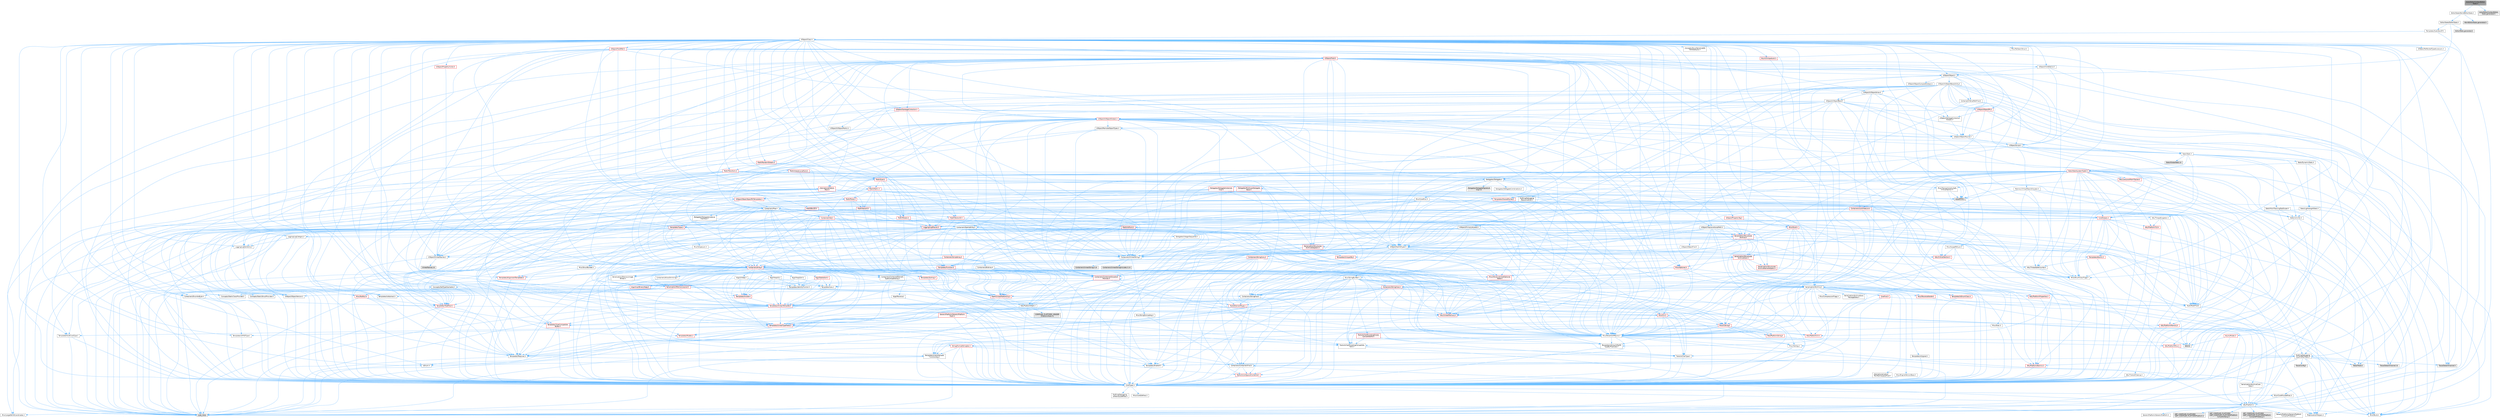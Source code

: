 digraph "ActorEditorContextEditorState.h"
{
 // INTERACTIVE_SVG=YES
 // LATEX_PDF_SIZE
  bgcolor="transparent";
  edge [fontname=Helvetica,fontsize=10,labelfontname=Helvetica,labelfontsize=10];
  node [fontname=Helvetica,fontsize=10,shape=box,height=0.2,width=0.4];
  Node1 [id="Node000001",label="ActorEditorContextEditor\lState.h",height=0.2,width=0.4,color="gray40", fillcolor="grey60", style="filled", fontcolor="black",tooltip=" "];
  Node1 -> Node2 [id="edge1_Node000001_Node000002",color="steelblue1",style="solid",tooltip=" "];
  Node2 [id="Node000002",label="EditorState/WorldEditorState.h",height=0.2,width=0.4,color="grey40", fillcolor="white", style="filled",URL="$d9/d7a/WorldEditorState_8h.html",tooltip=" "];
  Node2 -> Node3 [id="edge2_Node000002_Node000003",color="steelblue1",style="solid",tooltip=" "];
  Node3 [id="Node000003",label="EditorState/EditorState.h",height=0.2,width=0.4,color="grey40", fillcolor="white", style="filled",URL="$d1/d3a/EditorState_8h.html",tooltip=" "];
  Node3 -> Node4 [id="edge3_Node000003_Node000004",color="steelblue1",style="solid",tooltip=" "];
  Node4 [id="Node000004",label="UObject/Object.h",height=0.2,width=0.4,color="grey40", fillcolor="white", style="filled",URL="$db/dbf/Object_8h.html",tooltip=" "];
  Node4 -> Node5 [id="edge4_Node000004_Node000005",color="steelblue1",style="solid",tooltip=" "];
  Node5 [id="Node000005",label="UObject/Script.h",height=0.2,width=0.4,color="grey40", fillcolor="white", style="filled",URL="$de/dc6/Script_8h.html",tooltip=" "];
  Node5 -> Node6 [id="edge5_Node000005_Node000006",color="steelblue1",style="solid",tooltip=" "];
  Node6 [id="Node000006",label="Delegates/Delegate.h",height=0.2,width=0.4,color="grey40", fillcolor="white", style="filled",URL="$d4/d80/Delegate_8h.html",tooltip=" "];
  Node6 -> Node7 [id="edge6_Node000006_Node000007",color="steelblue1",style="solid",tooltip=" "];
  Node7 [id="Node000007",label="CoreTypes.h",height=0.2,width=0.4,color="grey40", fillcolor="white", style="filled",URL="$dc/dec/CoreTypes_8h.html",tooltip=" "];
  Node7 -> Node8 [id="edge7_Node000007_Node000008",color="steelblue1",style="solid",tooltip=" "];
  Node8 [id="Node000008",label="HAL/Platform.h",height=0.2,width=0.4,color="grey40", fillcolor="white", style="filled",URL="$d9/dd0/Platform_8h.html",tooltip=" "];
  Node8 -> Node9 [id="edge8_Node000008_Node000009",color="steelblue1",style="solid",tooltip=" "];
  Node9 [id="Node000009",label="Misc/Build.h",height=0.2,width=0.4,color="grey40", fillcolor="white", style="filled",URL="$d3/dbb/Build_8h.html",tooltip=" "];
  Node8 -> Node10 [id="edge9_Node000008_Node000010",color="steelblue1",style="solid",tooltip=" "];
  Node10 [id="Node000010",label="Misc/LargeWorldCoordinates.h",height=0.2,width=0.4,color="grey40", fillcolor="white", style="filled",URL="$d2/dcb/LargeWorldCoordinates_8h.html",tooltip=" "];
  Node8 -> Node11 [id="edge10_Node000008_Node000011",color="steelblue1",style="solid",tooltip=" "];
  Node11 [id="Node000011",label="type_traits",height=0.2,width=0.4,color="grey60", fillcolor="#E0E0E0", style="filled",tooltip=" "];
  Node8 -> Node12 [id="edge11_Node000008_Node000012",color="steelblue1",style="solid",tooltip=" "];
  Node12 [id="Node000012",label="PreprocessorHelpers.h",height=0.2,width=0.4,color="grey40", fillcolor="white", style="filled",URL="$db/ddb/PreprocessorHelpers_8h.html",tooltip=" "];
  Node8 -> Node13 [id="edge12_Node000008_Node000013",color="steelblue1",style="solid",tooltip=" "];
  Node13 [id="Node000013",label="UBT_COMPILED_PLATFORM\l/UBT_COMPILED_PLATFORMPlatform\lCompilerPreSetup.h",height=0.2,width=0.4,color="grey60", fillcolor="#E0E0E0", style="filled",tooltip=" "];
  Node8 -> Node14 [id="edge13_Node000008_Node000014",color="steelblue1",style="solid",tooltip=" "];
  Node14 [id="Node000014",label="GenericPlatform/GenericPlatform\lCompilerPreSetup.h",height=0.2,width=0.4,color="grey40", fillcolor="white", style="filled",URL="$d9/dc8/GenericPlatformCompilerPreSetup_8h.html",tooltip=" "];
  Node8 -> Node15 [id="edge14_Node000008_Node000015",color="steelblue1",style="solid",tooltip=" "];
  Node15 [id="Node000015",label="GenericPlatform/GenericPlatform.h",height=0.2,width=0.4,color="grey40", fillcolor="white", style="filled",URL="$d6/d84/GenericPlatform_8h.html",tooltip=" "];
  Node8 -> Node16 [id="edge15_Node000008_Node000016",color="steelblue1",style="solid",tooltip=" "];
  Node16 [id="Node000016",label="UBT_COMPILED_PLATFORM\l/UBT_COMPILED_PLATFORMPlatform.h",height=0.2,width=0.4,color="grey60", fillcolor="#E0E0E0", style="filled",tooltip=" "];
  Node8 -> Node17 [id="edge16_Node000008_Node000017",color="steelblue1",style="solid",tooltip=" "];
  Node17 [id="Node000017",label="UBT_COMPILED_PLATFORM\l/UBT_COMPILED_PLATFORMPlatform\lCompilerSetup.h",height=0.2,width=0.4,color="grey60", fillcolor="#E0E0E0", style="filled",tooltip=" "];
  Node7 -> Node18 [id="edge17_Node000007_Node000018",color="steelblue1",style="solid",tooltip=" "];
  Node18 [id="Node000018",label="ProfilingDebugging\l/UMemoryDefines.h",height=0.2,width=0.4,color="grey40", fillcolor="white", style="filled",URL="$d2/da2/UMemoryDefines_8h.html",tooltip=" "];
  Node7 -> Node19 [id="edge18_Node000007_Node000019",color="steelblue1",style="solid",tooltip=" "];
  Node19 [id="Node000019",label="Misc/CoreMiscDefines.h",height=0.2,width=0.4,color="grey40", fillcolor="white", style="filled",URL="$da/d38/CoreMiscDefines_8h.html",tooltip=" "];
  Node19 -> Node8 [id="edge19_Node000019_Node000008",color="steelblue1",style="solid",tooltip=" "];
  Node19 -> Node12 [id="edge20_Node000019_Node000012",color="steelblue1",style="solid",tooltip=" "];
  Node7 -> Node20 [id="edge21_Node000007_Node000020",color="steelblue1",style="solid",tooltip=" "];
  Node20 [id="Node000020",label="Misc/CoreDefines.h",height=0.2,width=0.4,color="grey40", fillcolor="white", style="filled",URL="$d3/dd2/CoreDefines_8h.html",tooltip=" "];
  Node6 -> Node21 [id="edge22_Node000006_Node000021",color="steelblue1",style="solid",tooltip=" "];
  Node21 [id="Node000021",label="Misc/AssertionMacros.h",height=0.2,width=0.4,color="grey40", fillcolor="white", style="filled",URL="$d0/dfa/AssertionMacros_8h.html",tooltip=" "];
  Node21 -> Node7 [id="edge23_Node000021_Node000007",color="steelblue1",style="solid",tooltip=" "];
  Node21 -> Node8 [id="edge24_Node000021_Node000008",color="steelblue1",style="solid",tooltip=" "];
  Node21 -> Node22 [id="edge25_Node000021_Node000022",color="steelblue1",style="solid",tooltip=" "];
  Node22 [id="Node000022",label="HAL/PlatformMisc.h",height=0.2,width=0.4,color="red", fillcolor="#FFF0F0", style="filled",URL="$d0/df5/PlatformMisc_8h.html",tooltip=" "];
  Node22 -> Node7 [id="edge26_Node000022_Node000007",color="steelblue1",style="solid",tooltip=" "];
  Node22 -> Node50 [id="edge27_Node000022_Node000050",color="steelblue1",style="solid",tooltip=" "];
  Node50 [id="Node000050",label="ProfilingDebugging\l/CpuProfilerTrace.h",height=0.2,width=0.4,color="grey40", fillcolor="white", style="filled",URL="$da/dcb/CpuProfilerTrace_8h.html",tooltip=" "];
  Node50 -> Node7 [id="edge28_Node000050_Node000007",color="steelblue1",style="solid",tooltip=" "];
  Node50 -> Node30 [id="edge29_Node000050_Node000030",color="steelblue1",style="solid",tooltip=" "];
  Node30 [id="Node000030",label="Containers/ContainersFwd.h",height=0.2,width=0.4,color="grey40", fillcolor="white", style="filled",URL="$d4/d0a/ContainersFwd_8h.html",tooltip=" "];
  Node30 -> Node8 [id="edge30_Node000030_Node000008",color="steelblue1",style="solid",tooltip=" "];
  Node30 -> Node7 [id="edge31_Node000030_Node000007",color="steelblue1",style="solid",tooltip=" "];
  Node30 -> Node27 [id="edge32_Node000030_Node000027",color="steelblue1",style="solid",tooltip=" "];
  Node27 [id="Node000027",label="Traits/IsContiguousContainer.h",height=0.2,width=0.4,color="red", fillcolor="#FFF0F0", style="filled",URL="$d5/d3c/IsContiguousContainer_8h.html",tooltip=" "];
  Node27 -> Node7 [id="edge33_Node000027_Node000007",color="steelblue1",style="solid",tooltip=" "];
  Node50 -> Node51 [id="edge34_Node000050_Node000051",color="steelblue1",style="solid",tooltip=" "];
  Node51 [id="Node000051",label="HAL/PlatformAtomics.h",height=0.2,width=0.4,color="red", fillcolor="#FFF0F0", style="filled",URL="$d3/d36/PlatformAtomics_8h.html",tooltip=" "];
  Node51 -> Node7 [id="edge35_Node000051_Node000007",color="steelblue1",style="solid",tooltip=" "];
  Node50 -> Node12 [id="edge36_Node000050_Node000012",color="steelblue1",style="solid",tooltip=" "];
  Node50 -> Node9 [id="edge37_Node000050_Node000009",color="steelblue1",style="solid",tooltip=" "];
  Node50 -> Node54 [id="edge38_Node000050_Node000054",color="steelblue1",style="solid",tooltip=" "];
  Node54 [id="Node000054",label="Trace/Config.h",height=0.2,width=0.4,color="grey60", fillcolor="#E0E0E0", style="filled",tooltip=" "];
  Node50 -> Node55 [id="edge39_Node000050_Node000055",color="steelblue1",style="solid",tooltip=" "];
  Node55 [id="Node000055",label="Trace/Detail/Channel.h",height=0.2,width=0.4,color="grey60", fillcolor="#E0E0E0", style="filled",tooltip=" "];
  Node50 -> Node56 [id="edge40_Node000050_Node000056",color="steelblue1",style="solid",tooltip=" "];
  Node56 [id="Node000056",label="Trace/Detail/Channel.inl",height=0.2,width=0.4,color="grey60", fillcolor="#E0E0E0", style="filled",tooltip=" "];
  Node50 -> Node57 [id="edge41_Node000050_Node000057",color="steelblue1",style="solid",tooltip=" "];
  Node57 [id="Node000057",label="Trace/Trace.h",height=0.2,width=0.4,color="grey60", fillcolor="#E0E0E0", style="filled",tooltip=" "];
  Node21 -> Node12 [id="edge42_Node000021_Node000012",color="steelblue1",style="solid",tooltip=" "];
  Node21 -> Node58 [id="edge43_Node000021_Node000058",color="steelblue1",style="solid",tooltip=" "];
  Node58 [id="Node000058",label="Templates/EnableIf.h",height=0.2,width=0.4,color="grey40", fillcolor="white", style="filled",URL="$d7/d60/EnableIf_8h.html",tooltip=" "];
  Node58 -> Node7 [id="edge44_Node000058_Node000007",color="steelblue1",style="solid",tooltip=" "];
  Node21 -> Node59 [id="edge45_Node000021_Node000059",color="steelblue1",style="solid",tooltip=" "];
  Node59 [id="Node000059",label="Templates/IsArrayOrRefOf\lTypeByPredicate.h",height=0.2,width=0.4,color="grey40", fillcolor="white", style="filled",URL="$d6/da1/IsArrayOrRefOfTypeByPredicate_8h.html",tooltip=" "];
  Node59 -> Node7 [id="edge46_Node000059_Node000007",color="steelblue1",style="solid",tooltip=" "];
  Node21 -> Node60 [id="edge47_Node000021_Node000060",color="steelblue1",style="solid",tooltip=" "];
  Node60 [id="Node000060",label="Templates/IsValidVariadic\lFunctionArg.h",height=0.2,width=0.4,color="grey40", fillcolor="white", style="filled",URL="$d0/dc8/IsValidVariadicFunctionArg_8h.html",tooltip=" "];
  Node60 -> Node7 [id="edge48_Node000060_Node000007",color="steelblue1",style="solid",tooltip=" "];
  Node60 -> Node61 [id="edge49_Node000060_Node000061",color="steelblue1",style="solid",tooltip=" "];
  Node61 [id="Node000061",label="IsEnum.h",height=0.2,width=0.4,color="grey40", fillcolor="white", style="filled",URL="$d4/de5/IsEnum_8h.html",tooltip=" "];
  Node60 -> Node11 [id="edge50_Node000060_Node000011",color="steelblue1",style="solid",tooltip=" "];
  Node21 -> Node62 [id="edge51_Node000021_Node000062",color="steelblue1",style="solid",tooltip=" "];
  Node62 [id="Node000062",label="Traits/IsCharEncodingCompatible\lWith.h",height=0.2,width=0.4,color="grey40", fillcolor="white", style="filled",URL="$df/dd1/IsCharEncodingCompatibleWith_8h.html",tooltip=" "];
  Node62 -> Node11 [id="edge52_Node000062_Node000011",color="steelblue1",style="solid",tooltip=" "];
  Node62 -> Node63 [id="edge53_Node000062_Node000063",color="steelblue1",style="solid",tooltip=" "];
  Node63 [id="Node000063",label="Traits/IsCharType.h",height=0.2,width=0.4,color="grey40", fillcolor="white", style="filled",URL="$db/d51/IsCharType_8h.html",tooltip=" "];
  Node63 -> Node7 [id="edge54_Node000063_Node000007",color="steelblue1",style="solid",tooltip=" "];
  Node21 -> Node64 [id="edge55_Node000021_Node000064",color="steelblue1",style="solid",tooltip=" "];
  Node64 [id="Node000064",label="Misc/VarArgs.h",height=0.2,width=0.4,color="grey40", fillcolor="white", style="filled",URL="$d5/d6f/VarArgs_8h.html",tooltip=" "];
  Node64 -> Node7 [id="edge56_Node000064_Node000007",color="steelblue1",style="solid",tooltip=" "];
  Node21 -> Node65 [id="edge57_Node000021_Node000065",color="steelblue1",style="solid",tooltip=" "];
  Node65 [id="Node000065",label="String/FormatStringSan.h",height=0.2,width=0.4,color="red", fillcolor="#FFF0F0", style="filled",URL="$d3/d8b/FormatStringSan_8h.html",tooltip=" "];
  Node65 -> Node11 [id="edge58_Node000065_Node000011",color="steelblue1",style="solid",tooltip=" "];
  Node65 -> Node7 [id="edge59_Node000065_Node000007",color="steelblue1",style="solid",tooltip=" "];
  Node65 -> Node66 [id="edge60_Node000065_Node000066",color="steelblue1",style="solid",tooltip=" "];
  Node66 [id="Node000066",label="Templates/Requires.h",height=0.2,width=0.4,color="grey40", fillcolor="white", style="filled",URL="$dc/d96/Requires_8h.html",tooltip=" "];
  Node66 -> Node58 [id="edge61_Node000066_Node000058",color="steelblue1",style="solid",tooltip=" "];
  Node66 -> Node11 [id="edge62_Node000066_Node000011",color="steelblue1",style="solid",tooltip=" "];
  Node65 -> Node60 [id="edge63_Node000065_Node000060",color="steelblue1",style="solid",tooltip=" "];
  Node65 -> Node63 [id="edge64_Node000065_Node000063",color="steelblue1",style="solid",tooltip=" "];
  Node65 -> Node30 [id="edge65_Node000065_Node000030",color="steelblue1",style="solid",tooltip=" "];
  Node21 -> Node71 [id="edge66_Node000021_Node000071",color="steelblue1",style="solid",tooltip=" "];
  Node71 [id="Node000071",label="atomic",height=0.2,width=0.4,color="grey60", fillcolor="#E0E0E0", style="filled",tooltip=" "];
  Node6 -> Node72 [id="edge67_Node000006_Node000072",color="steelblue1",style="solid",tooltip=" "];
  Node72 [id="Node000072",label="UObject/NameTypes.h",height=0.2,width=0.4,color="grey40", fillcolor="white", style="filled",URL="$d6/d35/NameTypes_8h.html",tooltip=" "];
  Node72 -> Node7 [id="edge68_Node000072_Node000007",color="steelblue1",style="solid",tooltip=" "];
  Node72 -> Node21 [id="edge69_Node000072_Node000021",color="steelblue1",style="solid",tooltip=" "];
  Node72 -> Node73 [id="edge70_Node000072_Node000073",color="steelblue1",style="solid",tooltip=" "];
  Node73 [id="Node000073",label="HAL/UnrealMemory.h",height=0.2,width=0.4,color="red", fillcolor="#FFF0F0", style="filled",URL="$d9/d96/UnrealMemory_8h.html",tooltip=" "];
  Node73 -> Node7 [id="edge71_Node000073_Node000007",color="steelblue1",style="solid",tooltip=" "];
  Node73 -> Node90 [id="edge72_Node000073_Node000090",color="steelblue1",style="solid",tooltip=" "];
  Node90 [id="Node000090",label="HAL/PlatformMemory.h",height=0.2,width=0.4,color="red", fillcolor="#FFF0F0", style="filled",URL="$de/d68/PlatformMemory_8h.html",tooltip=" "];
  Node90 -> Node7 [id="edge73_Node000090_Node000007",color="steelblue1",style="solid",tooltip=" "];
  Node72 -> Node94 [id="edge74_Node000072_Node000094",color="steelblue1",style="solid",tooltip=" "];
  Node94 [id="Node000094",label="Templates/UnrealTypeTraits.h",height=0.2,width=0.4,color="red", fillcolor="#FFF0F0", style="filled",URL="$d2/d2d/UnrealTypeTraits_8h.html",tooltip=" "];
  Node94 -> Node7 [id="edge75_Node000094_Node000007",color="steelblue1",style="solid",tooltip=" "];
  Node94 -> Node21 [id="edge76_Node000094_Node000021",color="steelblue1",style="solid",tooltip=" "];
  Node94 -> Node58 [id="edge77_Node000094_Node000058",color="steelblue1",style="solid",tooltip=" "];
  Node94 -> Node61 [id="edge78_Node000094_Node000061",color="steelblue1",style="solid",tooltip=" "];
  Node94 -> Node96 [id="edge79_Node000094_Node000096",color="steelblue1",style="solid",tooltip=" "];
  Node96 [id="Node000096",label="Templates/Models.h",height=0.2,width=0.4,color="red", fillcolor="#FFF0F0", style="filled",URL="$d3/d0c/Models_8h.html",tooltip=" "];
  Node94 -> Node97 [id="edge80_Node000094_Node000097",color="steelblue1",style="solid",tooltip=" "];
  Node97 [id="Node000097",label="Templates/IsPODType.h",height=0.2,width=0.4,color="grey40", fillcolor="white", style="filled",URL="$d7/db1/IsPODType_8h.html",tooltip=" "];
  Node97 -> Node7 [id="edge81_Node000097_Node000007",color="steelblue1",style="solid",tooltip=" "];
  Node94 -> Node98 [id="edge82_Node000094_Node000098",color="steelblue1",style="solid",tooltip=" "];
  Node98 [id="Node000098",label="Templates/IsUECoreType.h",height=0.2,width=0.4,color="grey40", fillcolor="white", style="filled",URL="$d1/db8/IsUECoreType_8h.html",tooltip=" "];
  Node98 -> Node7 [id="edge83_Node000098_Node000007",color="steelblue1",style="solid",tooltip=" "];
  Node98 -> Node11 [id="edge84_Node000098_Node000011",color="steelblue1",style="solid",tooltip=" "];
  Node72 -> Node99 [id="edge85_Node000072_Node000099",color="steelblue1",style="solid",tooltip=" "];
  Node99 [id="Node000099",label="Templates/UnrealTemplate.h",height=0.2,width=0.4,color="red", fillcolor="#FFF0F0", style="filled",URL="$d4/d24/UnrealTemplate_8h.html",tooltip=" "];
  Node99 -> Node7 [id="edge86_Node000099_Node000007",color="steelblue1",style="solid",tooltip=" "];
  Node99 -> Node73 [id="edge87_Node000099_Node000073",color="steelblue1",style="solid",tooltip=" "];
  Node99 -> Node94 [id="edge88_Node000099_Node000094",color="steelblue1",style="solid",tooltip=" "];
  Node99 -> Node66 [id="edge89_Node000099_Node000066",color="steelblue1",style="solid",tooltip=" "];
  Node99 -> Node103 [id="edge90_Node000099_Node000103",color="steelblue1",style="solid",tooltip=" "];
  Node103 [id="Node000103",label="Templates/TypeCompatible\lBytes.h",height=0.2,width=0.4,color="red", fillcolor="#FFF0F0", style="filled",URL="$df/d0a/TypeCompatibleBytes_8h.html",tooltip=" "];
  Node103 -> Node7 [id="edge91_Node000103_Node000007",color="steelblue1",style="solid",tooltip=" "];
  Node103 -> Node11 [id="edge92_Node000103_Node000011",color="steelblue1",style="solid",tooltip=" "];
  Node99 -> Node27 [id="edge93_Node000099_Node000027",color="steelblue1",style="solid",tooltip=" "];
  Node99 -> Node11 [id="edge94_Node000099_Node000011",color="steelblue1",style="solid",tooltip=" "];
  Node72 -> Node105 [id="edge95_Node000072_Node000105",color="steelblue1",style="solid",tooltip=" "];
  Node105 [id="Node000105",label="Containers/UnrealString.h",height=0.2,width=0.4,color="grey40", fillcolor="white", style="filled",URL="$d5/dba/UnrealString_8h.html",tooltip=" "];
  Node105 -> Node106 [id="edge96_Node000105_Node000106",color="steelblue1",style="solid",tooltip=" "];
  Node106 [id="Node000106",label="Containers/UnrealStringIncludes.h.inl",height=0.2,width=0.4,color="grey60", fillcolor="#E0E0E0", style="filled",tooltip=" "];
  Node105 -> Node107 [id="edge97_Node000105_Node000107",color="steelblue1",style="solid",tooltip=" "];
  Node107 [id="Node000107",label="Containers/UnrealString.h.inl",height=0.2,width=0.4,color="grey60", fillcolor="#E0E0E0", style="filled",tooltip=" "];
  Node105 -> Node108 [id="edge98_Node000105_Node000108",color="steelblue1",style="solid",tooltip=" "];
  Node108 [id="Node000108",label="Misc/StringFormatArg.h",height=0.2,width=0.4,color="grey40", fillcolor="white", style="filled",URL="$d2/d16/StringFormatArg_8h.html",tooltip=" "];
  Node108 -> Node30 [id="edge99_Node000108_Node000030",color="steelblue1",style="solid",tooltip=" "];
  Node72 -> Node109 [id="edge100_Node000072_Node000109",color="steelblue1",style="solid",tooltip=" "];
  Node109 [id="Node000109",label="HAL/CriticalSection.h",height=0.2,width=0.4,color="red", fillcolor="#FFF0F0", style="filled",URL="$d6/d90/CriticalSection_8h.html",tooltip=" "];
  Node72 -> Node112 [id="edge101_Node000072_Node000112",color="steelblue1",style="solid",tooltip=" "];
  Node112 [id="Node000112",label="Containers/StringConv.h",height=0.2,width=0.4,color="red", fillcolor="#FFF0F0", style="filled",URL="$d3/ddf/StringConv_8h.html",tooltip=" "];
  Node112 -> Node7 [id="edge102_Node000112_Node000007",color="steelblue1",style="solid",tooltip=" "];
  Node112 -> Node21 [id="edge103_Node000112_Node000021",color="steelblue1",style="solid",tooltip=" "];
  Node112 -> Node113 [id="edge104_Node000112_Node000113",color="steelblue1",style="solid",tooltip=" "];
  Node113 [id="Node000113",label="Containers/ContainerAllocation\lPolicies.h",height=0.2,width=0.4,color="red", fillcolor="#FFF0F0", style="filled",URL="$d7/dff/ContainerAllocationPolicies_8h.html",tooltip=" "];
  Node113 -> Node7 [id="edge105_Node000113_Node000007",color="steelblue1",style="solid",tooltip=" "];
  Node113 -> Node113 [id="edge106_Node000113_Node000113",color="steelblue1",style="solid",tooltip=" "];
  Node113 -> Node115 [id="edge107_Node000113_Node000115",color="steelblue1",style="solid",tooltip=" "];
  Node115 [id="Node000115",label="HAL/PlatformMath.h",height=0.2,width=0.4,color="grey40", fillcolor="white", style="filled",URL="$dc/d53/PlatformMath_8h.html",tooltip=" "];
  Node115 -> Node7 [id="edge108_Node000115_Node000007",color="steelblue1",style="solid",tooltip=" "];
  Node115 -> Node116 [id="edge109_Node000115_Node000116",color="steelblue1",style="solid",tooltip=" "];
  Node116 [id="Node000116",label="GenericPlatform/GenericPlatform\lMath.h",height=0.2,width=0.4,color="red", fillcolor="#FFF0F0", style="filled",URL="$d5/d79/GenericPlatformMath_8h.html",tooltip=" "];
  Node116 -> Node7 [id="edge110_Node000116_Node000007",color="steelblue1",style="solid",tooltip=" "];
  Node116 -> Node30 [id="edge111_Node000116_Node000030",color="steelblue1",style="solid",tooltip=" "];
  Node116 -> Node34 [id="edge112_Node000116_Node000034",color="steelblue1",style="solid",tooltip=" "];
  Node34 [id="Node000034",label="HAL/PlatformCrt.h",height=0.2,width=0.4,color="red", fillcolor="#FFF0F0", style="filled",URL="$d8/d75/PlatformCrt_8h.html",tooltip=" "];
  Node116 -> Node94 [id="edge113_Node000116_Node000094",color="steelblue1",style="solid",tooltip=" "];
  Node116 -> Node66 [id="edge114_Node000116_Node000066",color="steelblue1",style="solid",tooltip=" "];
  Node116 -> Node103 [id="edge115_Node000116_Node000103",color="steelblue1",style="solid",tooltip=" "];
  Node116 -> Node11 [id="edge116_Node000116_Node000011",color="steelblue1",style="solid",tooltip=" "];
  Node115 -> Node122 [id="edge117_Node000115_Node000122",color="steelblue1",style="solid",tooltip=" "];
  Node122 [id="Node000122",label="COMPILED_PLATFORM_HEADER\l(PlatformMath.h)",height=0.2,width=0.4,color="grey60", fillcolor="#E0E0E0", style="filled",tooltip=" "];
  Node113 -> Node73 [id="edge118_Node000113_Node000073",color="steelblue1",style="solid",tooltip=" "];
  Node113 -> Node21 [id="edge119_Node000113_Node000021",color="steelblue1",style="solid",tooltip=" "];
  Node113 -> Node103 [id="edge120_Node000113_Node000103",color="steelblue1",style="solid",tooltip=" "];
  Node113 -> Node11 [id="edge121_Node000113_Node000011",color="steelblue1",style="solid",tooltip=" "];
  Node112 -> Node125 [id="edge122_Node000112_Node000125",color="steelblue1",style="solid",tooltip=" "];
  Node125 [id="Node000125",label="Containers/Array.h",height=0.2,width=0.4,color="red", fillcolor="#FFF0F0", style="filled",URL="$df/dd0/Array_8h.html",tooltip=" "];
  Node125 -> Node7 [id="edge123_Node000125_Node000007",color="steelblue1",style="solid",tooltip=" "];
  Node125 -> Node21 [id="edge124_Node000125_Node000021",color="steelblue1",style="solid",tooltip=" "];
  Node125 -> Node126 [id="edge125_Node000125_Node000126",color="steelblue1",style="solid",tooltip=" "];
  Node126 [id="Node000126",label="Misc/IntrusiveUnsetOptional\lState.h",height=0.2,width=0.4,color="red", fillcolor="#FFF0F0", style="filled",URL="$d2/d0a/IntrusiveUnsetOptionalState_8h.html",tooltip=" "];
  Node125 -> Node128 [id="edge126_Node000125_Node000128",color="steelblue1",style="solid",tooltip=" "];
  Node128 [id="Node000128",label="Misc/ReverseIterate.h",height=0.2,width=0.4,color="red", fillcolor="#FFF0F0", style="filled",URL="$db/de3/ReverseIterate_8h.html",tooltip=" "];
  Node128 -> Node8 [id="edge127_Node000128_Node000008",color="steelblue1",style="solid",tooltip=" "];
  Node125 -> Node73 [id="edge128_Node000125_Node000073",color="steelblue1",style="solid",tooltip=" "];
  Node125 -> Node94 [id="edge129_Node000125_Node000094",color="steelblue1",style="solid",tooltip=" "];
  Node125 -> Node99 [id="edge130_Node000125_Node000099",color="steelblue1",style="solid",tooltip=" "];
  Node125 -> Node130 [id="edge131_Node000125_Node000130",color="steelblue1",style="solid",tooltip=" "];
  Node130 [id="Node000130",label="Containers/AllowShrinking.h",height=0.2,width=0.4,color="grey40", fillcolor="white", style="filled",URL="$d7/d1a/AllowShrinking_8h.html",tooltip=" "];
  Node130 -> Node7 [id="edge132_Node000130_Node000007",color="steelblue1",style="solid",tooltip=" "];
  Node125 -> Node113 [id="edge133_Node000125_Node000113",color="steelblue1",style="solid",tooltip=" "];
  Node125 -> Node131 [id="edge134_Node000125_Node000131",color="steelblue1",style="solid",tooltip=" "];
  Node131 [id="Node000131",label="Containers/ContainerElement\lTypeCompatibility.h",height=0.2,width=0.4,color="grey40", fillcolor="white", style="filled",URL="$df/ddf/ContainerElementTypeCompatibility_8h.html",tooltip=" "];
  Node131 -> Node7 [id="edge135_Node000131_Node000007",color="steelblue1",style="solid",tooltip=" "];
  Node131 -> Node94 [id="edge136_Node000131_Node000094",color="steelblue1",style="solid",tooltip=" "];
  Node125 -> Node132 [id="edge137_Node000125_Node000132",color="steelblue1",style="solid",tooltip=" "];
  Node132 [id="Node000132",label="Serialization/Archive.h",height=0.2,width=0.4,color="grey40", fillcolor="white", style="filled",URL="$d7/d3b/Archive_8h.html",tooltip=" "];
  Node132 -> Node29 [id="edge138_Node000132_Node000029",color="steelblue1",style="solid",tooltip=" "];
  Node29 [id="Node000029",label="CoreFwd.h",height=0.2,width=0.4,color="red", fillcolor="#FFF0F0", style="filled",URL="$d1/d1e/CoreFwd_8h.html",tooltip=" "];
  Node29 -> Node7 [id="edge139_Node000029_Node000007",color="steelblue1",style="solid",tooltip=" "];
  Node29 -> Node30 [id="edge140_Node000029_Node000030",color="steelblue1",style="solid",tooltip=" "];
  Node29 -> Node31 [id="edge141_Node000029_Node000031",color="steelblue1",style="solid",tooltip=" "];
  Node31 [id="Node000031",label="Math/MathFwd.h",height=0.2,width=0.4,color="grey40", fillcolor="white", style="filled",URL="$d2/d10/MathFwd_8h.html",tooltip=" "];
  Node31 -> Node8 [id="edge142_Node000031_Node000008",color="steelblue1",style="solid",tooltip=" "];
  Node132 -> Node7 [id="edge143_Node000132_Node000007",color="steelblue1",style="solid",tooltip=" "];
  Node132 -> Node133 [id="edge144_Node000132_Node000133",color="steelblue1",style="solid",tooltip=" "];
  Node133 [id="Node000133",label="HAL/PlatformProperties.h",height=0.2,width=0.4,color="red", fillcolor="#FFF0F0", style="filled",URL="$d9/db0/PlatformProperties_8h.html",tooltip=" "];
  Node133 -> Node7 [id="edge145_Node000133_Node000007",color="steelblue1",style="solid",tooltip=" "];
  Node132 -> Node136 [id="edge146_Node000132_Node000136",color="steelblue1",style="solid",tooltip=" "];
  Node136 [id="Node000136",label="Internationalization\l/TextNamespaceFwd.h",height=0.2,width=0.4,color="grey40", fillcolor="white", style="filled",URL="$d8/d97/TextNamespaceFwd_8h.html",tooltip=" "];
  Node136 -> Node7 [id="edge147_Node000136_Node000007",color="steelblue1",style="solid",tooltip=" "];
  Node132 -> Node31 [id="edge148_Node000132_Node000031",color="steelblue1",style="solid",tooltip=" "];
  Node132 -> Node21 [id="edge149_Node000132_Node000021",color="steelblue1",style="solid",tooltip=" "];
  Node132 -> Node9 [id="edge150_Node000132_Node000009",color="steelblue1",style="solid",tooltip=" "];
  Node132 -> Node45 [id="edge151_Node000132_Node000045",color="steelblue1",style="solid",tooltip=" "];
  Node45 [id="Node000045",label="Misc/CompressionFlags.h",height=0.2,width=0.4,color="grey40", fillcolor="white", style="filled",URL="$d9/d76/CompressionFlags_8h.html",tooltip=" "];
  Node132 -> Node137 [id="edge152_Node000132_Node000137",color="steelblue1",style="solid",tooltip=" "];
  Node137 [id="Node000137",label="Misc/EngineVersionBase.h",height=0.2,width=0.4,color="grey40", fillcolor="white", style="filled",URL="$d5/d2b/EngineVersionBase_8h.html",tooltip=" "];
  Node137 -> Node7 [id="edge153_Node000137_Node000007",color="steelblue1",style="solid",tooltip=" "];
  Node132 -> Node64 [id="edge154_Node000132_Node000064",color="steelblue1",style="solid",tooltip=" "];
  Node132 -> Node138 [id="edge155_Node000132_Node000138",color="steelblue1",style="solid",tooltip=" "];
  Node138 [id="Node000138",label="Serialization/ArchiveCook\lData.h",height=0.2,width=0.4,color="grey40", fillcolor="white", style="filled",URL="$dc/db6/ArchiveCookData_8h.html",tooltip=" "];
  Node138 -> Node8 [id="edge156_Node000138_Node000008",color="steelblue1",style="solid",tooltip=" "];
  Node132 -> Node139 [id="edge157_Node000132_Node000139",color="steelblue1",style="solid",tooltip=" "];
  Node139 [id="Node000139",label="Serialization/ArchiveSave\lPackageData.h",height=0.2,width=0.4,color="grey40", fillcolor="white", style="filled",URL="$d1/d37/ArchiveSavePackageData_8h.html",tooltip=" "];
  Node132 -> Node58 [id="edge158_Node000132_Node000058",color="steelblue1",style="solid",tooltip=" "];
  Node132 -> Node59 [id="edge159_Node000132_Node000059",color="steelblue1",style="solid",tooltip=" "];
  Node132 -> Node140 [id="edge160_Node000132_Node000140",color="steelblue1",style="solid",tooltip=" "];
  Node140 [id="Node000140",label="Templates/IsEnumClass.h",height=0.2,width=0.4,color="red", fillcolor="#FFF0F0", style="filled",URL="$d7/d15/IsEnumClass_8h.html",tooltip=" "];
  Node140 -> Node7 [id="edge161_Node000140_Node000007",color="steelblue1",style="solid",tooltip=" "];
  Node132 -> Node120 [id="edge162_Node000132_Node000120",color="steelblue1",style="solid",tooltip=" "];
  Node120 [id="Node000120",label="Templates/IsSigned.h",height=0.2,width=0.4,color="grey40", fillcolor="white", style="filled",URL="$d8/dd8/IsSigned_8h.html",tooltip=" "];
  Node120 -> Node7 [id="edge163_Node000120_Node000007",color="steelblue1",style="solid",tooltip=" "];
  Node132 -> Node60 [id="edge164_Node000132_Node000060",color="steelblue1",style="solid",tooltip=" "];
  Node132 -> Node99 [id="edge165_Node000132_Node000099",color="steelblue1",style="solid",tooltip=" "];
  Node132 -> Node62 [id="edge166_Node000132_Node000062",color="steelblue1",style="solid",tooltip=" "];
  Node132 -> Node141 [id="edge167_Node000132_Node000141",color="steelblue1",style="solid",tooltip=" "];
  Node141 [id="Node000141",label="UObject/ObjectVersion.h",height=0.2,width=0.4,color="grey40", fillcolor="white", style="filled",URL="$da/d63/ObjectVersion_8h.html",tooltip=" "];
  Node141 -> Node7 [id="edge168_Node000141_Node000007",color="steelblue1",style="solid",tooltip=" "];
  Node125 -> Node142 [id="edge169_Node000125_Node000142",color="steelblue1",style="solid",tooltip=" "];
  Node142 [id="Node000142",label="Serialization/MemoryImage\lWriter.h",height=0.2,width=0.4,color="grey40", fillcolor="white", style="filled",URL="$d0/d08/MemoryImageWriter_8h.html",tooltip=" "];
  Node142 -> Node7 [id="edge170_Node000142_Node000007",color="steelblue1",style="solid",tooltip=" "];
  Node142 -> Node143 [id="edge171_Node000142_Node000143",color="steelblue1",style="solid",tooltip=" "];
  Node143 [id="Node000143",label="Serialization/MemoryLayout.h",height=0.2,width=0.4,color="red", fillcolor="#FFF0F0", style="filled",URL="$d7/d66/MemoryLayout_8h.html",tooltip=" "];
  Node143 -> Node144 [id="edge172_Node000143_Node000144",color="steelblue1",style="solid",tooltip=" "];
  Node144 [id="Node000144",label="Concepts/StaticClassProvider.h",height=0.2,width=0.4,color="grey40", fillcolor="white", style="filled",URL="$dd/d83/StaticClassProvider_8h.html",tooltip=" "];
  Node143 -> Node145 [id="edge173_Node000143_Node000145",color="steelblue1",style="solid",tooltip=" "];
  Node145 [id="Node000145",label="Concepts/StaticStructProvider.h",height=0.2,width=0.4,color="grey40", fillcolor="white", style="filled",URL="$d5/d77/StaticStructProvider_8h.html",tooltip=" "];
  Node143 -> Node146 [id="edge174_Node000143_Node000146",color="steelblue1",style="solid",tooltip=" "];
  Node146 [id="Node000146",label="Containers/EnumAsByte.h",height=0.2,width=0.4,color="grey40", fillcolor="white", style="filled",URL="$d6/d9a/EnumAsByte_8h.html",tooltip=" "];
  Node146 -> Node7 [id="edge175_Node000146_Node000007",color="steelblue1",style="solid",tooltip=" "];
  Node146 -> Node97 [id="edge176_Node000146_Node000097",color="steelblue1",style="solid",tooltip=" "];
  Node146 -> Node147 [id="edge177_Node000146_Node000147",color="steelblue1",style="solid",tooltip=" "];
  Node147 [id="Node000147",label="Templates/TypeHash.h",height=0.2,width=0.4,color="red", fillcolor="#FFF0F0", style="filled",URL="$d1/d62/TypeHash_8h.html",tooltip=" "];
  Node147 -> Node7 [id="edge178_Node000147_Node000007",color="steelblue1",style="solid",tooltip=" "];
  Node147 -> Node66 [id="edge179_Node000147_Node000066",color="steelblue1",style="solid",tooltip=" "];
  Node147 -> Node148 [id="edge180_Node000147_Node000148",color="steelblue1",style="solid",tooltip=" "];
  Node148 [id="Node000148",label="Misc/Crc.h",height=0.2,width=0.4,color="red", fillcolor="#FFF0F0", style="filled",URL="$d4/dd2/Crc_8h.html",tooltip=" "];
  Node148 -> Node7 [id="edge181_Node000148_Node000007",color="steelblue1",style="solid",tooltip=" "];
  Node148 -> Node75 [id="edge182_Node000148_Node000075",color="steelblue1",style="solid",tooltip=" "];
  Node75 [id="Node000075",label="HAL/PlatformString.h",height=0.2,width=0.4,color="red", fillcolor="#FFF0F0", style="filled",URL="$db/db5/PlatformString_8h.html",tooltip=" "];
  Node75 -> Node7 [id="edge183_Node000075_Node000007",color="steelblue1",style="solid",tooltip=" "];
  Node148 -> Node21 [id="edge184_Node000148_Node000021",color="steelblue1",style="solid",tooltip=" "];
  Node148 -> Node149 [id="edge185_Node000148_Node000149",color="steelblue1",style="solid",tooltip=" "];
  Node149 [id="Node000149",label="Misc/CString.h",height=0.2,width=0.4,color="red", fillcolor="#FFF0F0", style="filled",URL="$d2/d49/CString_8h.html",tooltip=" "];
  Node149 -> Node7 [id="edge186_Node000149_Node000007",color="steelblue1",style="solid",tooltip=" "];
  Node149 -> Node34 [id="edge187_Node000149_Node000034",color="steelblue1",style="solid",tooltip=" "];
  Node149 -> Node75 [id="edge188_Node000149_Node000075",color="steelblue1",style="solid",tooltip=" "];
  Node149 -> Node21 [id="edge189_Node000149_Node000021",color="steelblue1",style="solid",tooltip=" "];
  Node149 -> Node64 [id="edge190_Node000149_Node000064",color="steelblue1",style="solid",tooltip=" "];
  Node149 -> Node59 [id="edge191_Node000149_Node000059",color="steelblue1",style="solid",tooltip=" "];
  Node149 -> Node60 [id="edge192_Node000149_Node000060",color="steelblue1",style="solid",tooltip=" "];
  Node149 -> Node62 [id="edge193_Node000149_Node000062",color="steelblue1",style="solid",tooltip=" "];
  Node148 -> Node94 [id="edge194_Node000148_Node000094",color="steelblue1",style="solid",tooltip=" "];
  Node148 -> Node63 [id="edge195_Node000148_Node000063",color="steelblue1",style="solid",tooltip=" "];
  Node147 -> Node11 [id="edge196_Node000147_Node000011",color="steelblue1",style="solid",tooltip=" "];
  Node143 -> Node24 [id="edge197_Node000143_Node000024",color="steelblue1",style="solid",tooltip=" "];
  Node24 [id="Node000024",label="Containers/StringFwd.h",height=0.2,width=0.4,color="grey40", fillcolor="white", style="filled",URL="$df/d37/StringFwd_8h.html",tooltip=" "];
  Node24 -> Node7 [id="edge198_Node000024_Node000007",color="steelblue1",style="solid",tooltip=" "];
  Node24 -> Node25 [id="edge199_Node000024_Node000025",color="steelblue1",style="solid",tooltip=" "];
  Node25 [id="Node000025",label="Traits/ElementType.h",height=0.2,width=0.4,color="red", fillcolor="#FFF0F0", style="filled",URL="$d5/d4f/ElementType_8h.html",tooltip=" "];
  Node25 -> Node8 [id="edge200_Node000025_Node000008",color="steelblue1",style="solid",tooltip=" "];
  Node25 -> Node11 [id="edge201_Node000025_Node000011",color="steelblue1",style="solid",tooltip=" "];
  Node24 -> Node27 [id="edge202_Node000024_Node000027",color="steelblue1",style="solid",tooltip=" "];
  Node143 -> Node73 [id="edge203_Node000143_Node000073",color="steelblue1",style="solid",tooltip=" "];
  Node143 -> Node58 [id="edge204_Node000143_Node000058",color="steelblue1",style="solid",tooltip=" "];
  Node143 -> Node155 [id="edge205_Node000143_Node000155",color="steelblue1",style="solid",tooltip=" "];
  Node155 [id="Node000155",label="Templates/IsAbstract.h",height=0.2,width=0.4,color="grey40", fillcolor="white", style="filled",URL="$d8/db7/IsAbstract_8h.html",tooltip=" "];
  Node143 -> Node96 [id="edge206_Node000143_Node000096",color="steelblue1",style="solid",tooltip=" "];
  Node143 -> Node99 [id="edge207_Node000143_Node000099",color="steelblue1",style="solid",tooltip=" "];
  Node125 -> Node156 [id="edge208_Node000125_Node000156",color="steelblue1",style="solid",tooltip=" "];
  Node156 [id="Node000156",label="Algo/Heapify.h",height=0.2,width=0.4,color="grey40", fillcolor="white", style="filled",URL="$d0/d2a/Heapify_8h.html",tooltip=" "];
  Node156 -> Node157 [id="edge209_Node000156_Node000157",color="steelblue1",style="solid",tooltip=" "];
  Node157 [id="Node000157",label="Algo/Impl/BinaryHeap.h",height=0.2,width=0.4,color="red", fillcolor="#FFF0F0", style="filled",URL="$d7/da3/Algo_2Impl_2BinaryHeap_8h.html",tooltip=" "];
  Node157 -> Node158 [id="edge210_Node000157_Node000158",color="steelblue1",style="solid",tooltip=" "];
  Node158 [id="Node000158",label="Templates/Invoke.h",height=0.2,width=0.4,color="red", fillcolor="#FFF0F0", style="filled",URL="$d7/deb/Invoke_8h.html",tooltip=" "];
  Node158 -> Node7 [id="edge211_Node000158_Node000007",color="steelblue1",style="solid",tooltip=" "];
  Node158 -> Node99 [id="edge212_Node000158_Node000099",color="steelblue1",style="solid",tooltip=" "];
  Node158 -> Node11 [id="edge213_Node000158_Node000011",color="steelblue1",style="solid",tooltip=" "];
  Node157 -> Node11 [id="edge214_Node000157_Node000011",color="steelblue1",style="solid",tooltip=" "];
  Node156 -> Node162 [id="edge215_Node000156_Node000162",color="steelblue1",style="solid",tooltip=" "];
  Node162 [id="Node000162",label="Templates/IdentityFunctor.h",height=0.2,width=0.4,color="grey40", fillcolor="white", style="filled",URL="$d7/d2e/IdentityFunctor_8h.html",tooltip=" "];
  Node162 -> Node8 [id="edge216_Node000162_Node000008",color="steelblue1",style="solid",tooltip=" "];
  Node156 -> Node158 [id="edge217_Node000156_Node000158",color="steelblue1",style="solid",tooltip=" "];
  Node156 -> Node163 [id="edge218_Node000156_Node000163",color="steelblue1",style="solid",tooltip=" "];
  Node163 [id="Node000163",label="Templates/Less.h",height=0.2,width=0.4,color="grey40", fillcolor="white", style="filled",URL="$de/dc8/Less_8h.html",tooltip=" "];
  Node163 -> Node7 [id="edge219_Node000163_Node000007",color="steelblue1",style="solid",tooltip=" "];
  Node163 -> Node99 [id="edge220_Node000163_Node000099",color="steelblue1",style="solid",tooltip=" "];
  Node156 -> Node99 [id="edge221_Node000156_Node000099",color="steelblue1",style="solid",tooltip=" "];
  Node125 -> Node164 [id="edge222_Node000125_Node000164",color="steelblue1",style="solid",tooltip=" "];
  Node164 [id="Node000164",label="Algo/HeapSort.h",height=0.2,width=0.4,color="grey40", fillcolor="white", style="filled",URL="$d3/d92/HeapSort_8h.html",tooltip=" "];
  Node164 -> Node157 [id="edge223_Node000164_Node000157",color="steelblue1",style="solid",tooltip=" "];
  Node164 -> Node162 [id="edge224_Node000164_Node000162",color="steelblue1",style="solid",tooltip=" "];
  Node164 -> Node163 [id="edge225_Node000164_Node000163",color="steelblue1",style="solid",tooltip=" "];
  Node164 -> Node99 [id="edge226_Node000164_Node000099",color="steelblue1",style="solid",tooltip=" "];
  Node125 -> Node165 [id="edge227_Node000125_Node000165",color="steelblue1",style="solid",tooltip=" "];
  Node165 [id="Node000165",label="Algo/IsHeap.h",height=0.2,width=0.4,color="grey40", fillcolor="white", style="filled",URL="$de/d32/IsHeap_8h.html",tooltip=" "];
  Node165 -> Node157 [id="edge228_Node000165_Node000157",color="steelblue1",style="solid",tooltip=" "];
  Node165 -> Node162 [id="edge229_Node000165_Node000162",color="steelblue1",style="solid",tooltip=" "];
  Node165 -> Node158 [id="edge230_Node000165_Node000158",color="steelblue1",style="solid",tooltip=" "];
  Node165 -> Node163 [id="edge231_Node000165_Node000163",color="steelblue1",style="solid",tooltip=" "];
  Node165 -> Node99 [id="edge232_Node000165_Node000099",color="steelblue1",style="solid",tooltip=" "];
  Node125 -> Node157 [id="edge233_Node000125_Node000157",color="steelblue1",style="solid",tooltip=" "];
  Node125 -> Node166 [id="edge234_Node000125_Node000166",color="steelblue1",style="solid",tooltip=" "];
  Node166 [id="Node000166",label="Algo/StableSort.h",height=0.2,width=0.4,color="red", fillcolor="#FFF0F0", style="filled",URL="$d7/d3c/StableSort_8h.html",tooltip=" "];
  Node166 -> Node162 [id="edge235_Node000166_Node000162",color="steelblue1",style="solid",tooltip=" "];
  Node166 -> Node158 [id="edge236_Node000166_Node000158",color="steelblue1",style="solid",tooltip=" "];
  Node166 -> Node163 [id="edge237_Node000166_Node000163",color="steelblue1",style="solid",tooltip=" "];
  Node166 -> Node99 [id="edge238_Node000166_Node000099",color="steelblue1",style="solid",tooltip=" "];
  Node125 -> Node169 [id="edge239_Node000125_Node000169",color="steelblue1",style="solid",tooltip=" "];
  Node169 [id="Node000169",label="Concepts/GetTypeHashable.h",height=0.2,width=0.4,color="grey40", fillcolor="white", style="filled",URL="$d3/da2/GetTypeHashable_8h.html",tooltip=" "];
  Node169 -> Node7 [id="edge240_Node000169_Node000007",color="steelblue1",style="solid",tooltip=" "];
  Node169 -> Node147 [id="edge241_Node000169_Node000147",color="steelblue1",style="solid",tooltip=" "];
  Node125 -> Node162 [id="edge242_Node000125_Node000162",color="steelblue1",style="solid",tooltip=" "];
  Node125 -> Node158 [id="edge243_Node000125_Node000158",color="steelblue1",style="solid",tooltip=" "];
  Node125 -> Node163 [id="edge244_Node000125_Node000163",color="steelblue1",style="solid",tooltip=" "];
  Node125 -> Node66 [id="edge245_Node000125_Node000066",color="steelblue1",style="solid",tooltip=" "];
  Node125 -> Node171 [id="edge246_Node000125_Node000171",color="steelblue1",style="solid",tooltip=" "];
  Node171 [id="Node000171",label="Templates/Sorting.h",height=0.2,width=0.4,color="red", fillcolor="#FFF0F0", style="filled",URL="$d3/d9e/Sorting_8h.html",tooltip=" "];
  Node171 -> Node7 [id="edge247_Node000171_Node000007",color="steelblue1",style="solid",tooltip=" "];
  Node171 -> Node115 [id="edge248_Node000171_Node000115",color="steelblue1",style="solid",tooltip=" "];
  Node171 -> Node163 [id="edge249_Node000171_Node000163",color="steelblue1",style="solid",tooltip=" "];
  Node125 -> Node175 [id="edge250_Node000125_Node000175",color="steelblue1",style="solid",tooltip=" "];
  Node175 [id="Node000175",label="Templates/AlignmentTemplates.h",height=0.2,width=0.4,color="red", fillcolor="#FFF0F0", style="filled",URL="$dd/d32/AlignmentTemplates_8h.html",tooltip=" "];
  Node175 -> Node7 [id="edge251_Node000175_Node000007",color="steelblue1",style="solid",tooltip=" "];
  Node125 -> Node25 [id="edge252_Node000125_Node000025",color="steelblue1",style="solid",tooltip=" "];
  Node125 -> Node11 [id="edge253_Node000125_Node000011",color="steelblue1",style="solid",tooltip=" "];
  Node112 -> Node149 [id="edge254_Node000112_Node000149",color="steelblue1",style="solid",tooltip=" "];
  Node112 -> Node99 [id="edge255_Node000112_Node000099",color="steelblue1",style="solid",tooltip=" "];
  Node112 -> Node94 [id="edge256_Node000112_Node000094",color="steelblue1",style="solid",tooltip=" "];
  Node112 -> Node25 [id="edge257_Node000112_Node000025",color="steelblue1",style="solid",tooltip=" "];
  Node112 -> Node62 [id="edge258_Node000112_Node000062",color="steelblue1",style="solid",tooltip=" "];
  Node112 -> Node27 [id="edge259_Node000112_Node000027",color="steelblue1",style="solid",tooltip=" "];
  Node112 -> Node11 [id="edge260_Node000112_Node000011",color="steelblue1",style="solid",tooltip=" "];
  Node72 -> Node24 [id="edge261_Node000072_Node000024",color="steelblue1",style="solid",tooltip=" "];
  Node72 -> Node177 [id="edge262_Node000072_Node000177",color="steelblue1",style="solid",tooltip=" "];
  Node177 [id="Node000177",label="UObject/UnrealNames.h",height=0.2,width=0.4,color="grey40", fillcolor="white", style="filled",URL="$d8/db1/UnrealNames_8h.html",tooltip=" "];
  Node177 -> Node7 [id="edge263_Node000177_Node000007",color="steelblue1",style="solid",tooltip=" "];
  Node177 -> Node178 [id="edge264_Node000177_Node000178",color="steelblue1",style="solid",tooltip=" "];
  Node178 [id="Node000178",label="UnrealNames.inl",height=0.2,width=0.4,color="grey60", fillcolor="#E0E0E0", style="filled",tooltip=" "];
  Node72 -> Node81 [id="edge265_Node000072_Node000081",color="steelblue1",style="solid",tooltip=" "];
  Node81 [id="Node000081",label="Templates/Atomic.h",height=0.2,width=0.4,color="red", fillcolor="#FFF0F0", style="filled",URL="$d3/d91/Atomic_8h.html",tooltip=" "];
  Node81 -> Node82 [id="edge266_Node000081_Node000082",color="steelblue1",style="solid",tooltip=" "];
  Node82 [id="Node000082",label="HAL/ThreadSafeCounter.h",height=0.2,width=0.4,color="grey40", fillcolor="white", style="filled",URL="$dc/dc9/ThreadSafeCounter_8h.html",tooltip=" "];
  Node82 -> Node7 [id="edge267_Node000082_Node000007",color="steelblue1",style="solid",tooltip=" "];
  Node82 -> Node51 [id="edge268_Node000082_Node000051",color="steelblue1",style="solid",tooltip=" "];
  Node81 -> Node71 [id="edge269_Node000081_Node000071",color="steelblue1",style="solid",tooltip=" "];
  Node72 -> Node143 [id="edge270_Node000072_Node000143",color="steelblue1",style="solid",tooltip=" "];
  Node72 -> Node126 [id="edge271_Node000072_Node000126",color="steelblue1",style="solid",tooltip=" "];
  Node72 -> Node179 [id="edge272_Node000072_Node000179",color="steelblue1",style="solid",tooltip=" "];
  Node179 [id="Node000179",label="Misc/StringBuilder.h",height=0.2,width=0.4,color="grey40", fillcolor="white", style="filled",URL="$d4/d52/StringBuilder_8h.html",tooltip=" "];
  Node179 -> Node24 [id="edge273_Node000179_Node000024",color="steelblue1",style="solid",tooltip=" "];
  Node179 -> Node180 [id="edge274_Node000179_Node000180",color="steelblue1",style="solid",tooltip=" "];
  Node180 [id="Node000180",label="Containers/StringView.h",height=0.2,width=0.4,color="red", fillcolor="#FFF0F0", style="filled",URL="$dd/dea/StringView_8h.html",tooltip=" "];
  Node180 -> Node7 [id="edge275_Node000180_Node000007",color="steelblue1",style="solid",tooltip=" "];
  Node180 -> Node24 [id="edge276_Node000180_Node000024",color="steelblue1",style="solid",tooltip=" "];
  Node180 -> Node73 [id="edge277_Node000180_Node000073",color="steelblue1",style="solid",tooltip=" "];
  Node180 -> Node174 [id="edge278_Node000180_Node000174",color="steelblue1",style="solid",tooltip=" "];
  Node174 [id="Node000174",label="Math/UnrealMathUtility.h",height=0.2,width=0.4,color="red", fillcolor="#FFF0F0", style="filled",URL="$db/db8/UnrealMathUtility_8h.html",tooltip=" "];
  Node174 -> Node7 [id="edge279_Node000174_Node000007",color="steelblue1",style="solid",tooltip=" "];
  Node174 -> Node21 [id="edge280_Node000174_Node000021",color="steelblue1",style="solid",tooltip=" "];
  Node174 -> Node115 [id="edge281_Node000174_Node000115",color="steelblue1",style="solid",tooltip=" "];
  Node174 -> Node31 [id="edge282_Node000174_Node000031",color="steelblue1",style="solid",tooltip=" "];
  Node174 -> Node66 [id="edge283_Node000174_Node000066",color="steelblue1",style="solid",tooltip=" "];
  Node180 -> Node148 [id="edge284_Node000180_Node000148",color="steelblue1",style="solid",tooltip=" "];
  Node180 -> Node149 [id="edge285_Node000180_Node000149",color="steelblue1",style="solid",tooltip=" "];
  Node180 -> Node128 [id="edge286_Node000180_Node000128",color="steelblue1",style="solid",tooltip=" "];
  Node180 -> Node66 [id="edge287_Node000180_Node000066",color="steelblue1",style="solid",tooltip=" "];
  Node180 -> Node99 [id="edge288_Node000180_Node000099",color="steelblue1",style="solid",tooltip=" "];
  Node180 -> Node25 [id="edge289_Node000180_Node000025",color="steelblue1",style="solid",tooltip=" "];
  Node180 -> Node62 [id="edge290_Node000180_Node000062",color="steelblue1",style="solid",tooltip=" "];
  Node180 -> Node63 [id="edge291_Node000180_Node000063",color="steelblue1",style="solid",tooltip=" "];
  Node180 -> Node27 [id="edge292_Node000180_Node000027",color="steelblue1",style="solid",tooltip=" "];
  Node180 -> Node11 [id="edge293_Node000180_Node000011",color="steelblue1",style="solid",tooltip=" "];
  Node179 -> Node7 [id="edge294_Node000179_Node000007",color="steelblue1",style="solid",tooltip=" "];
  Node179 -> Node75 [id="edge295_Node000179_Node000075",color="steelblue1",style="solid",tooltip=" "];
  Node179 -> Node73 [id="edge296_Node000179_Node000073",color="steelblue1",style="solid",tooltip=" "];
  Node179 -> Node21 [id="edge297_Node000179_Node000021",color="steelblue1",style="solid",tooltip=" "];
  Node179 -> Node149 [id="edge298_Node000179_Node000149",color="steelblue1",style="solid",tooltip=" "];
  Node179 -> Node58 [id="edge299_Node000179_Node000058",color="steelblue1",style="solid",tooltip=" "];
  Node179 -> Node59 [id="edge300_Node000179_Node000059",color="steelblue1",style="solid",tooltip=" "];
  Node179 -> Node60 [id="edge301_Node000179_Node000060",color="steelblue1",style="solid",tooltip=" "];
  Node179 -> Node66 [id="edge302_Node000179_Node000066",color="steelblue1",style="solid",tooltip=" "];
  Node179 -> Node99 [id="edge303_Node000179_Node000099",color="steelblue1",style="solid",tooltip=" "];
  Node179 -> Node94 [id="edge304_Node000179_Node000094",color="steelblue1",style="solid",tooltip=" "];
  Node179 -> Node62 [id="edge305_Node000179_Node000062",color="steelblue1",style="solid",tooltip=" "];
  Node179 -> Node183 [id="edge306_Node000179_Node000183",color="steelblue1",style="solid",tooltip=" "];
  Node183 [id="Node000183",label="Traits/IsCharEncodingSimply\lConvertibleTo.h",height=0.2,width=0.4,color="red", fillcolor="#FFF0F0", style="filled",URL="$d4/dee/IsCharEncodingSimplyConvertibleTo_8h.html",tooltip=" "];
  Node183 -> Node11 [id="edge307_Node000183_Node000011",color="steelblue1",style="solid",tooltip=" "];
  Node183 -> Node62 [id="edge308_Node000183_Node000062",color="steelblue1",style="solid",tooltip=" "];
  Node183 -> Node63 [id="edge309_Node000183_Node000063",color="steelblue1",style="solid",tooltip=" "];
  Node179 -> Node63 [id="edge310_Node000179_Node000063",color="steelblue1",style="solid",tooltip=" "];
  Node179 -> Node27 [id="edge311_Node000179_Node000027",color="steelblue1",style="solid",tooltip=" "];
  Node179 -> Node11 [id="edge312_Node000179_Node000011",color="steelblue1",style="solid",tooltip=" "];
  Node72 -> Node57 [id="edge313_Node000072_Node000057",color="steelblue1",style="solid",tooltip=" "];
  Node6 -> Node185 [id="edge314_Node000006_Node000185",color="steelblue1",style="solid",tooltip=" "];
  Node185 [id="Node000185",label="Templates/SharedPointer.h",height=0.2,width=0.4,color="red", fillcolor="#FFF0F0", style="filled",URL="$d2/d17/SharedPointer_8h.html",tooltip=" "];
  Node185 -> Node7 [id="edge315_Node000185_Node000007",color="steelblue1",style="solid",tooltip=" "];
  Node185 -> Node126 [id="edge316_Node000185_Node000126",color="steelblue1",style="solid",tooltip=" "];
  Node185 -> Node21 [id="edge317_Node000185_Node000021",color="steelblue1",style="solid",tooltip=" "];
  Node185 -> Node73 [id="edge318_Node000185_Node000073",color="steelblue1",style="solid",tooltip=" "];
  Node185 -> Node125 [id="edge319_Node000185_Node000125",color="steelblue1",style="solid",tooltip=" "];
  Node185 -> Node187 [id="edge320_Node000185_Node000187",color="steelblue1",style="solid",tooltip=" "];
  Node187 [id="Node000187",label="Containers/Map.h",height=0.2,width=0.4,color="grey40", fillcolor="white", style="filled",URL="$df/d79/Map_8h.html",tooltip=" "];
  Node187 -> Node7 [id="edge321_Node000187_Node000007",color="steelblue1",style="solid",tooltip=" "];
  Node187 -> Node188 [id="edge322_Node000187_Node000188",color="steelblue1",style="solid",tooltip=" "];
  Node188 [id="Node000188",label="Algo/Reverse.h",height=0.2,width=0.4,color="grey40", fillcolor="white", style="filled",URL="$d5/d93/Reverse_8h.html",tooltip=" "];
  Node188 -> Node7 [id="edge323_Node000188_Node000007",color="steelblue1",style="solid",tooltip=" "];
  Node188 -> Node99 [id="edge324_Node000188_Node000099",color="steelblue1",style="solid",tooltip=" "];
  Node187 -> Node131 [id="edge325_Node000187_Node000131",color="steelblue1",style="solid",tooltip=" "];
  Node187 -> Node189 [id="edge326_Node000187_Node000189",color="steelblue1",style="solid",tooltip=" "];
  Node189 [id="Node000189",label="Containers/Set.h",height=0.2,width=0.4,color="red", fillcolor="#FFF0F0", style="filled",URL="$d4/d45/Set_8h.html",tooltip=" "];
  Node189 -> Node113 [id="edge327_Node000189_Node000113",color="steelblue1",style="solid",tooltip=" "];
  Node189 -> Node131 [id="edge328_Node000189_Node000131",color="steelblue1",style="solid",tooltip=" "];
  Node189 -> Node191 [id="edge329_Node000189_Node000191",color="steelblue1",style="solid",tooltip=" "];
  Node191 [id="Node000191",label="Containers/SparseArray.h",height=0.2,width=0.4,color="grey40", fillcolor="white", style="filled",URL="$d5/dbf/SparseArray_8h.html",tooltip=" "];
  Node191 -> Node7 [id="edge330_Node000191_Node000007",color="steelblue1",style="solid",tooltip=" "];
  Node191 -> Node21 [id="edge331_Node000191_Node000021",color="steelblue1",style="solid",tooltip=" "];
  Node191 -> Node73 [id="edge332_Node000191_Node000073",color="steelblue1",style="solid",tooltip=" "];
  Node191 -> Node94 [id="edge333_Node000191_Node000094",color="steelblue1",style="solid",tooltip=" "];
  Node191 -> Node99 [id="edge334_Node000191_Node000099",color="steelblue1",style="solid",tooltip=" "];
  Node191 -> Node113 [id="edge335_Node000191_Node000113",color="steelblue1",style="solid",tooltip=" "];
  Node191 -> Node163 [id="edge336_Node000191_Node000163",color="steelblue1",style="solid",tooltip=" "];
  Node191 -> Node125 [id="edge337_Node000191_Node000125",color="steelblue1",style="solid",tooltip=" "];
  Node191 -> Node174 [id="edge338_Node000191_Node000174",color="steelblue1",style="solid",tooltip=" "];
  Node191 -> Node192 [id="edge339_Node000191_Node000192",color="steelblue1",style="solid",tooltip=" "];
  Node192 [id="Node000192",label="Containers/ScriptArray.h",height=0.2,width=0.4,color="red", fillcolor="#FFF0F0", style="filled",URL="$dc/daf/ScriptArray_8h.html",tooltip=" "];
  Node192 -> Node7 [id="edge340_Node000192_Node000007",color="steelblue1",style="solid",tooltip=" "];
  Node192 -> Node21 [id="edge341_Node000192_Node000021",color="steelblue1",style="solid",tooltip=" "];
  Node192 -> Node73 [id="edge342_Node000192_Node000073",color="steelblue1",style="solid",tooltip=" "];
  Node192 -> Node130 [id="edge343_Node000192_Node000130",color="steelblue1",style="solid",tooltip=" "];
  Node192 -> Node113 [id="edge344_Node000192_Node000113",color="steelblue1",style="solid",tooltip=" "];
  Node192 -> Node125 [id="edge345_Node000192_Node000125",color="steelblue1",style="solid",tooltip=" "];
  Node191 -> Node193 [id="edge346_Node000191_Node000193",color="steelblue1",style="solid",tooltip=" "];
  Node193 [id="Node000193",label="Containers/BitArray.h",height=0.2,width=0.4,color="grey40", fillcolor="white", style="filled",URL="$d1/de4/BitArray_8h.html",tooltip=" "];
  Node193 -> Node113 [id="edge347_Node000193_Node000113",color="steelblue1",style="solid",tooltip=" "];
  Node193 -> Node7 [id="edge348_Node000193_Node000007",color="steelblue1",style="solid",tooltip=" "];
  Node193 -> Node51 [id="edge349_Node000193_Node000051",color="steelblue1",style="solid",tooltip=" "];
  Node193 -> Node73 [id="edge350_Node000193_Node000073",color="steelblue1",style="solid",tooltip=" "];
  Node193 -> Node174 [id="edge351_Node000193_Node000174",color="steelblue1",style="solid",tooltip=" "];
  Node193 -> Node21 [id="edge352_Node000193_Node000021",color="steelblue1",style="solid",tooltip=" "];
  Node193 -> Node46 [id="edge353_Node000193_Node000046",color="steelblue1",style="solid",tooltip=" "];
  Node46 [id="Node000046",label="Misc/EnumClassFlags.h",height=0.2,width=0.4,color="grey40", fillcolor="white", style="filled",URL="$d8/de7/EnumClassFlags_8h.html",tooltip=" "];
  Node193 -> Node132 [id="edge354_Node000193_Node000132",color="steelblue1",style="solid",tooltip=" "];
  Node193 -> Node142 [id="edge355_Node000193_Node000142",color="steelblue1",style="solid",tooltip=" "];
  Node193 -> Node143 [id="edge356_Node000193_Node000143",color="steelblue1",style="solid",tooltip=" "];
  Node193 -> Node58 [id="edge357_Node000193_Node000058",color="steelblue1",style="solid",tooltip=" "];
  Node193 -> Node158 [id="edge358_Node000193_Node000158",color="steelblue1",style="solid",tooltip=" "];
  Node193 -> Node99 [id="edge359_Node000193_Node000099",color="steelblue1",style="solid",tooltip=" "];
  Node193 -> Node94 [id="edge360_Node000193_Node000094",color="steelblue1",style="solid",tooltip=" "];
  Node191 -> Node194 [id="edge361_Node000191_Node000194",color="steelblue1",style="solid",tooltip=" "];
  Node194 [id="Node000194",label="Serialization/Structured\lArchive.h",height=0.2,width=0.4,color="red", fillcolor="#FFF0F0", style="filled",URL="$d9/d1e/StructuredArchive_8h.html",tooltip=" "];
  Node194 -> Node125 [id="edge362_Node000194_Node000125",color="steelblue1",style="solid",tooltip=" "];
  Node194 -> Node113 [id="edge363_Node000194_Node000113",color="steelblue1",style="solid",tooltip=" "];
  Node194 -> Node7 [id="edge364_Node000194_Node000007",color="steelblue1",style="solid",tooltip=" "];
  Node194 -> Node9 [id="edge365_Node000194_Node000009",color="steelblue1",style="solid",tooltip=" "];
  Node194 -> Node132 [id="edge366_Node000194_Node000132",color="steelblue1",style="solid",tooltip=" "];
  Node194 -> Node198 [id="edge367_Node000194_Node000198",color="steelblue1",style="solid",tooltip=" "];
  Node198 [id="Node000198",label="Serialization/Structured\lArchiveAdapters.h",height=0.2,width=0.4,color="red", fillcolor="#FFF0F0", style="filled",URL="$d3/de1/StructuredArchiveAdapters_8h.html",tooltip=" "];
  Node198 -> Node7 [id="edge368_Node000198_Node000007",color="steelblue1",style="solid",tooltip=" "];
  Node198 -> Node96 [id="edge369_Node000198_Node000096",color="steelblue1",style="solid",tooltip=" "];
  Node198 -> Node201 [id="edge370_Node000198_Node000201",color="steelblue1",style="solid",tooltip=" "];
  Node201 [id="Node000201",label="Serialization/Structured\lArchiveSlots.h",height=0.2,width=0.4,color="red", fillcolor="#FFF0F0", style="filled",URL="$d2/d87/StructuredArchiveSlots_8h.html",tooltip=" "];
  Node201 -> Node125 [id="edge371_Node000201_Node000125",color="steelblue1",style="solid",tooltip=" "];
  Node201 -> Node7 [id="edge372_Node000201_Node000007",color="steelblue1",style="solid",tooltip=" "];
  Node201 -> Node9 [id="edge373_Node000201_Node000009",color="steelblue1",style="solid",tooltip=" "];
  Node201 -> Node202 [id="edge374_Node000201_Node000202",color="steelblue1",style="solid",tooltip=" "];
  Node202 [id="Node000202",label="Misc/Optional.h",height=0.2,width=0.4,color="red", fillcolor="#FFF0F0", style="filled",URL="$d2/dae/Optional_8h.html",tooltip=" "];
  Node202 -> Node7 [id="edge375_Node000202_Node000007",color="steelblue1",style="solid",tooltip=" "];
  Node202 -> Node21 [id="edge376_Node000202_Node000021",color="steelblue1",style="solid",tooltip=" "];
  Node202 -> Node126 [id="edge377_Node000202_Node000126",color="steelblue1",style="solid",tooltip=" "];
  Node202 -> Node99 [id="edge378_Node000202_Node000099",color="steelblue1",style="solid",tooltip=" "];
  Node202 -> Node132 [id="edge379_Node000202_Node000132",color="steelblue1",style="solid",tooltip=" "];
  Node201 -> Node132 [id="edge380_Node000201_Node000132",color="steelblue1",style="solid",tooltip=" "];
  Node201 -> Node197 [id="edge381_Node000201_Node000197",color="steelblue1",style="solid",tooltip=" "];
  Node197 [id="Node000197",label="Serialization/Structured\lArchiveNameHelpers.h",height=0.2,width=0.4,color="red", fillcolor="#FFF0F0", style="filled",URL="$d0/d7b/StructuredArchiveNameHelpers_8h.html",tooltip=" "];
  Node197 -> Node7 [id="edge382_Node000197_Node000007",color="steelblue1",style="solid",tooltip=" "];
  Node201 -> Node58 [id="edge383_Node000201_Node000058",color="steelblue1",style="solid",tooltip=" "];
  Node201 -> Node140 [id="edge384_Node000201_Node000140",color="steelblue1",style="solid",tooltip=" "];
  Node198 -> Node205 [id="edge385_Node000198_Node000205",color="steelblue1",style="solid",tooltip=" "];
  Node205 [id="Node000205",label="Templates/UniqueObj.h",height=0.2,width=0.4,color="red", fillcolor="#FFF0F0", style="filled",URL="$da/d95/UniqueObj_8h.html",tooltip=" "];
  Node205 -> Node7 [id="edge386_Node000205_Node000007",color="steelblue1",style="solid",tooltip=" "];
  Node194 -> Node197 [id="edge387_Node000194_Node000197",color="steelblue1",style="solid",tooltip=" "];
  Node194 -> Node201 [id="edge388_Node000194_Node000201",color="steelblue1",style="solid",tooltip=" "];
  Node194 -> Node205 [id="edge389_Node000194_Node000205",color="steelblue1",style="solid",tooltip=" "];
  Node191 -> Node142 [id="edge390_Node000191_Node000142",color="steelblue1",style="solid",tooltip=" "];
  Node191 -> Node105 [id="edge391_Node000191_Node000105",color="steelblue1",style="solid",tooltip=" "];
  Node191 -> Node126 [id="edge392_Node000191_Node000126",color="steelblue1",style="solid",tooltip=" "];
  Node189 -> Node30 [id="edge393_Node000189_Node000030",color="steelblue1",style="solid",tooltip=" "];
  Node189 -> Node174 [id="edge394_Node000189_Node000174",color="steelblue1",style="solid",tooltip=" "];
  Node189 -> Node21 [id="edge395_Node000189_Node000021",color="steelblue1",style="solid",tooltip=" "];
  Node189 -> Node209 [id="edge396_Node000189_Node000209",color="steelblue1",style="solid",tooltip=" "];
  Node209 [id="Node000209",label="Misc/StructBuilder.h",height=0.2,width=0.4,color="grey40", fillcolor="white", style="filled",URL="$d9/db3/StructBuilder_8h.html",tooltip=" "];
  Node209 -> Node7 [id="edge397_Node000209_Node000007",color="steelblue1",style="solid",tooltip=" "];
  Node209 -> Node174 [id="edge398_Node000209_Node000174",color="steelblue1",style="solid",tooltip=" "];
  Node209 -> Node175 [id="edge399_Node000209_Node000175",color="steelblue1",style="solid",tooltip=" "];
  Node189 -> Node142 [id="edge400_Node000189_Node000142",color="steelblue1",style="solid",tooltip=" "];
  Node189 -> Node194 [id="edge401_Node000189_Node000194",color="steelblue1",style="solid",tooltip=" "];
  Node189 -> Node210 [id="edge402_Node000189_Node000210",color="steelblue1",style="solid",tooltip=" "];
  Node210 [id="Node000210",label="Templates/Function.h",height=0.2,width=0.4,color="red", fillcolor="#FFF0F0", style="filled",URL="$df/df5/Function_8h.html",tooltip=" "];
  Node210 -> Node7 [id="edge403_Node000210_Node000007",color="steelblue1",style="solid",tooltip=" "];
  Node210 -> Node21 [id="edge404_Node000210_Node000021",color="steelblue1",style="solid",tooltip=" "];
  Node210 -> Node126 [id="edge405_Node000210_Node000126",color="steelblue1",style="solid",tooltip=" "];
  Node210 -> Node73 [id="edge406_Node000210_Node000073",color="steelblue1",style="solid",tooltip=" "];
  Node210 -> Node94 [id="edge407_Node000210_Node000094",color="steelblue1",style="solid",tooltip=" "];
  Node210 -> Node158 [id="edge408_Node000210_Node000158",color="steelblue1",style="solid",tooltip=" "];
  Node210 -> Node99 [id="edge409_Node000210_Node000099",color="steelblue1",style="solid",tooltip=" "];
  Node210 -> Node66 [id="edge410_Node000210_Node000066",color="steelblue1",style="solid",tooltip=" "];
  Node210 -> Node174 [id="edge411_Node000210_Node000174",color="steelblue1",style="solid",tooltip=" "];
  Node210 -> Node11 [id="edge412_Node000210_Node000011",color="steelblue1",style="solid",tooltip=" "];
  Node189 -> Node171 [id="edge413_Node000189_Node000171",color="steelblue1",style="solid",tooltip=" "];
  Node189 -> Node147 [id="edge414_Node000189_Node000147",color="steelblue1",style="solid",tooltip=" "];
  Node189 -> Node99 [id="edge415_Node000189_Node000099",color="steelblue1",style="solid",tooltip=" "];
  Node189 -> Node11 [id="edge416_Node000189_Node000011",color="steelblue1",style="solid",tooltip=" "];
  Node187 -> Node105 [id="edge417_Node000187_Node000105",color="steelblue1",style="solid",tooltip=" "];
  Node187 -> Node21 [id="edge418_Node000187_Node000021",color="steelblue1",style="solid",tooltip=" "];
  Node187 -> Node209 [id="edge419_Node000187_Node000209",color="steelblue1",style="solid",tooltip=" "];
  Node187 -> Node210 [id="edge420_Node000187_Node000210",color="steelblue1",style="solid",tooltip=" "];
  Node187 -> Node171 [id="edge421_Node000187_Node000171",color="steelblue1",style="solid",tooltip=" "];
  Node187 -> Node213 [id="edge422_Node000187_Node000213",color="steelblue1",style="solid",tooltip=" "];
  Node213 [id="Node000213",label="Templates/Tuple.h",height=0.2,width=0.4,color="red", fillcolor="#FFF0F0", style="filled",URL="$d2/d4f/Tuple_8h.html",tooltip=" "];
  Node213 -> Node7 [id="edge423_Node000213_Node000007",color="steelblue1",style="solid",tooltip=" "];
  Node213 -> Node99 [id="edge424_Node000213_Node000099",color="steelblue1",style="solid",tooltip=" "];
  Node213 -> Node214 [id="edge425_Node000213_Node000214",color="steelblue1",style="solid",tooltip=" "];
  Node214 [id="Node000214",label="Delegates/IntegerSequence.h",height=0.2,width=0.4,color="grey40", fillcolor="white", style="filled",URL="$d2/dcc/IntegerSequence_8h.html",tooltip=" "];
  Node214 -> Node7 [id="edge426_Node000214_Node000007",color="steelblue1",style="solid",tooltip=" "];
  Node213 -> Node158 [id="edge427_Node000213_Node000158",color="steelblue1",style="solid",tooltip=" "];
  Node213 -> Node194 [id="edge428_Node000213_Node000194",color="steelblue1",style="solid",tooltip=" "];
  Node213 -> Node143 [id="edge429_Node000213_Node000143",color="steelblue1",style="solid",tooltip=" "];
  Node213 -> Node66 [id="edge430_Node000213_Node000066",color="steelblue1",style="solid",tooltip=" "];
  Node213 -> Node147 [id="edge431_Node000213_Node000147",color="steelblue1",style="solid",tooltip=" "];
  Node213 -> Node11 [id="edge432_Node000213_Node000011",color="steelblue1",style="solid",tooltip=" "];
  Node187 -> Node99 [id="edge433_Node000187_Node000099",color="steelblue1",style="solid",tooltip=" "];
  Node187 -> Node94 [id="edge434_Node000187_Node000094",color="steelblue1",style="solid",tooltip=" "];
  Node187 -> Node11 [id="edge435_Node000187_Node000011",color="steelblue1",style="solid",tooltip=" "];
  Node185 -> Node216 [id="edge436_Node000185_Node000216",color="steelblue1",style="solid",tooltip=" "];
  Node216 [id="Node000216",label="CoreGlobals.h",height=0.2,width=0.4,color="red", fillcolor="#FFF0F0", style="filled",URL="$d5/d8c/CoreGlobals_8h.html",tooltip=" "];
  Node216 -> Node105 [id="edge437_Node000216_Node000105",color="steelblue1",style="solid",tooltip=" "];
  Node216 -> Node7 [id="edge438_Node000216_Node000007",color="steelblue1",style="solid",tooltip=" "];
  Node216 -> Node217 [id="edge439_Node000216_Node000217",color="steelblue1",style="solid",tooltip=" "];
  Node217 [id="Node000217",label="HAL/PlatformTLS.h",height=0.2,width=0.4,color="red", fillcolor="#FFF0F0", style="filled",URL="$d0/def/PlatformTLS_8h.html",tooltip=" "];
  Node217 -> Node7 [id="edge440_Node000217_Node000007",color="steelblue1",style="solid",tooltip=" "];
  Node216 -> Node220 [id="edge441_Node000216_Node000220",color="steelblue1",style="solid",tooltip=" "];
  Node220 [id="Node000220",label="Logging/LogMacros.h",height=0.2,width=0.4,color="red", fillcolor="#FFF0F0", style="filled",URL="$d0/d16/LogMacros_8h.html",tooltip=" "];
  Node220 -> Node105 [id="edge442_Node000220_Node000105",color="steelblue1",style="solid",tooltip=" "];
  Node220 -> Node7 [id="edge443_Node000220_Node000007",color="steelblue1",style="solid",tooltip=" "];
  Node220 -> Node12 [id="edge444_Node000220_Node000012",color="steelblue1",style="solid",tooltip=" "];
  Node220 -> Node221 [id="edge445_Node000220_Node000221",color="steelblue1",style="solid",tooltip=" "];
  Node221 [id="Node000221",label="Logging/LogCategory.h",height=0.2,width=0.4,color="grey40", fillcolor="white", style="filled",URL="$d9/d36/LogCategory_8h.html",tooltip=" "];
  Node221 -> Node7 [id="edge446_Node000221_Node000007",color="steelblue1",style="solid",tooltip=" "];
  Node221 -> Node80 [id="edge447_Node000221_Node000080",color="steelblue1",style="solid",tooltip=" "];
  Node80 [id="Node000080",label="Logging/LogVerbosity.h",height=0.2,width=0.4,color="grey40", fillcolor="white", style="filled",URL="$d2/d8f/LogVerbosity_8h.html",tooltip=" "];
  Node80 -> Node7 [id="edge448_Node000080_Node000007",color="steelblue1",style="solid",tooltip=" "];
  Node221 -> Node72 [id="edge449_Node000221_Node000072",color="steelblue1",style="solid",tooltip=" "];
  Node220 -> Node80 [id="edge450_Node000220_Node000080",color="steelblue1",style="solid",tooltip=" "];
  Node220 -> Node21 [id="edge451_Node000220_Node000021",color="steelblue1",style="solid",tooltip=" "];
  Node220 -> Node9 [id="edge452_Node000220_Node000009",color="steelblue1",style="solid",tooltip=" "];
  Node220 -> Node64 [id="edge453_Node000220_Node000064",color="steelblue1",style="solid",tooltip=" "];
  Node220 -> Node65 [id="edge454_Node000220_Node000065",color="steelblue1",style="solid",tooltip=" "];
  Node220 -> Node58 [id="edge455_Node000220_Node000058",color="steelblue1",style="solid",tooltip=" "];
  Node220 -> Node59 [id="edge456_Node000220_Node000059",color="steelblue1",style="solid",tooltip=" "];
  Node220 -> Node60 [id="edge457_Node000220_Node000060",color="steelblue1",style="solid",tooltip=" "];
  Node220 -> Node62 [id="edge458_Node000220_Node000062",color="steelblue1",style="solid",tooltip=" "];
  Node220 -> Node11 [id="edge459_Node000220_Node000011",color="steelblue1",style="solid",tooltip=" "];
  Node216 -> Node9 [id="edge460_Node000216_Node000009",color="steelblue1",style="solid",tooltip=" "];
  Node216 -> Node46 [id="edge461_Node000216_Node000046",color="steelblue1",style="solid",tooltip=" "];
  Node216 -> Node50 [id="edge462_Node000216_Node000050",color="steelblue1",style="solid",tooltip=" "];
  Node216 -> Node81 [id="edge463_Node000216_Node000081",color="steelblue1",style="solid",tooltip=" "];
  Node216 -> Node72 [id="edge464_Node000216_Node000072",color="steelblue1",style="solid",tooltip=" "];
  Node216 -> Node71 [id="edge465_Node000216_Node000071",color="steelblue1",style="solid",tooltip=" "];
  Node6 -> Node228 [id="edge466_Node000006_Node000228",color="steelblue1",style="solid",tooltip=" "];
  Node228 [id="Node000228",label="UObject/WeakObjectPtrTemplates.h",height=0.2,width=0.4,color="red", fillcolor="#FFF0F0", style="filled",URL="$d8/d3b/WeakObjectPtrTemplates_8h.html",tooltip=" "];
  Node228 -> Node7 [id="edge467_Node000228_Node000007",color="steelblue1",style="solid",tooltip=" "];
  Node228 -> Node66 [id="edge468_Node000228_Node000066",color="steelblue1",style="solid",tooltip=" "];
  Node228 -> Node187 [id="edge469_Node000228_Node000187",color="steelblue1",style="solid",tooltip=" "];
  Node228 -> Node11 [id="edge470_Node000228_Node000011",color="steelblue1",style="solid",tooltip=" "];
  Node6 -> Node231 [id="edge471_Node000006_Node000231",color="steelblue1",style="solid",tooltip=" "];
  Node231 [id="Node000231",label="Delegates/MulticastDelegate\lBase.h",height=0.2,width=0.4,color="red", fillcolor="#FFF0F0", style="filled",URL="$db/d16/MulticastDelegateBase_8h.html",tooltip=" "];
  Node231 -> Node226 [id="edge472_Node000231_Node000226",color="steelblue1",style="solid",tooltip=" "];
  Node226 [id="Node000226",label="AutoRTFM.h",height=0.2,width=0.4,color="grey60", fillcolor="#E0E0E0", style="filled",tooltip=" "];
  Node231 -> Node7 [id="edge473_Node000231_Node000007",color="steelblue1",style="solid",tooltip=" "];
  Node231 -> Node113 [id="edge474_Node000231_Node000113",color="steelblue1",style="solid",tooltip=" "];
  Node231 -> Node125 [id="edge475_Node000231_Node000125",color="steelblue1",style="solid",tooltip=" "];
  Node231 -> Node174 [id="edge476_Node000231_Node000174",color="steelblue1",style="solid",tooltip=" "];
  Node6 -> Node214 [id="edge477_Node000006_Node000214",color="steelblue1",style="solid",tooltip=" "];
  Node6 -> Node226 [id="edge478_Node000006_Node000226",color="steelblue1",style="solid",tooltip=" "];
  Node6 -> Node242 [id="edge479_Node000006_Node000242",color="steelblue1",style="solid",tooltip=" "];
  Node242 [id="Node000242",label="Delegates/DelegateInstance\lInterface.h",height=0.2,width=0.4,color="grey40", fillcolor="white", style="filled",URL="$de/d82/DelegateInstanceInterface_8h.html",tooltip=" "];
  Node242 -> Node21 [id="edge480_Node000242_Node000021",color="steelblue1",style="solid",tooltip=" "];
  Node242 -> Node103 [id="edge481_Node000242_Node000103",color="steelblue1",style="solid",tooltip=" "];
  Node242 -> Node213 [id="edge482_Node000242_Node000213",color="steelblue1",style="solid",tooltip=" "];
  Node6 -> Node243 [id="edge483_Node000006_Node000243",color="steelblue1",style="solid",tooltip=" "];
  Node243 [id="Node000243",label="Delegates/DelegateInstances\lImpl.h",height=0.2,width=0.4,color="red", fillcolor="#FFF0F0", style="filled",URL="$d5/dc6/DelegateInstancesImpl_8h.html",tooltip=" "];
  Node243 -> Node7 [id="edge484_Node000243_Node000007",color="steelblue1",style="solid",tooltip=" "];
  Node243 -> Node242 [id="edge485_Node000243_Node000242",color="steelblue1",style="solid",tooltip=" "];
  Node243 -> Node21 [id="edge486_Node000243_Node000021",color="steelblue1",style="solid",tooltip=" "];
  Node243 -> Node185 [id="edge487_Node000243_Node000185",color="steelblue1",style="solid",tooltip=" "];
  Node243 -> Node213 [id="edge488_Node000243_Node000213",color="steelblue1",style="solid",tooltip=" "];
  Node243 -> Node94 [id="edge489_Node000243_Node000094",color="steelblue1",style="solid",tooltip=" "];
  Node243 -> Node72 [id="edge490_Node000243_Node000072",color="steelblue1",style="solid",tooltip=" "];
  Node243 -> Node228 [id="edge491_Node000243_Node000228",color="steelblue1",style="solid",tooltip=" "];
  Node6 -> Node244 [id="edge492_Node000006_Node000244",color="steelblue1",style="solid",tooltip=" "];
  Node244 [id="Node000244",label="Delegates/DelegateSignature\lImpl.inl",height=0.2,width=0.4,color="grey60", fillcolor="#E0E0E0", style="filled",tooltip=" "];
  Node6 -> Node245 [id="edge493_Node000006_Node000245",color="steelblue1",style="solid",tooltip=" "];
  Node245 [id="Node000245",label="Delegates/DelegateCombinations.h",height=0.2,width=0.4,color="grey40", fillcolor="white", style="filled",URL="$d3/d23/DelegateCombinations_8h.html",tooltip=" "];
  Node5 -> Node246 [id="edge494_Node000005_Node000246",color="steelblue1",style="solid",tooltip=" "];
  Node246 [id="Node000246",label="HAL/ThreadSingleton.h",height=0.2,width=0.4,color="grey40", fillcolor="white", style="filled",URL="$d0/dd5/ThreadSingleton_8h.html",tooltip=" "];
  Node246 -> Node7 [id="edge495_Node000246_Node000007",color="steelblue1",style="solid",tooltip=" "];
  Node246 -> Node210 [id="edge496_Node000246_Node000210",color="steelblue1",style="solid",tooltip=" "];
  Node246 -> Node217 [id="edge497_Node000246_Node000217",color="steelblue1",style="solid",tooltip=" "];
  Node246 -> Node247 [id="edge498_Node000246_Node000247",color="steelblue1",style="solid",tooltip=" "];
  Node247 [id="Node000247",label="HAL/TlsAutoCleanup.h",height=0.2,width=0.4,color="grey40", fillcolor="white", style="filled",URL="$db/d12/TlsAutoCleanup_8h.html",tooltip=" "];
  Node247 -> Node7 [id="edge499_Node000247_Node000007",color="steelblue1",style="solid",tooltip=" "];
  Node5 -> Node248 [id="edge500_Node000005_Node000248",color="steelblue1",style="solid",tooltip=" "];
  Node248 [id="Node000248",label="Stats/Stats.h",height=0.2,width=0.4,color="grey40", fillcolor="white", style="filled",URL="$dc/d09/Stats_8h.html",tooltip=" "];
  Node248 -> Node216 [id="edge501_Node000248_Node000216",color="steelblue1",style="solid",tooltip=" "];
  Node248 -> Node7 [id="edge502_Node000248_Node000007",color="steelblue1",style="solid",tooltip=" "];
  Node248 -> Node249 [id="edge503_Node000248_Node000249",color="steelblue1",style="solid",tooltip=" "];
  Node249 [id="Node000249",label="StatsCommon.h",height=0.2,width=0.4,color="grey40", fillcolor="white", style="filled",URL="$df/d16/StatsCommon_8h.html",tooltip=" "];
  Node249 -> Node7 [id="edge504_Node000249_Node000007",color="steelblue1",style="solid",tooltip=" "];
  Node249 -> Node9 [id="edge505_Node000249_Node000009",color="steelblue1",style="solid",tooltip=" "];
  Node249 -> Node46 [id="edge506_Node000249_Node000046",color="steelblue1",style="solid",tooltip=" "];
  Node248 -> Node250 [id="edge507_Node000248_Node000250",color="steelblue1",style="solid",tooltip=" "];
  Node250 [id="Node000250",label="Stats/DynamicStats.h",height=0.2,width=0.4,color="grey40", fillcolor="white", style="filled",URL="$dc/d24/DynamicStats_8h.html",tooltip=" "];
  Node250 -> Node9 [id="edge508_Node000250_Node000009",color="steelblue1",style="solid",tooltip=" "];
  Node250 -> Node251 [id="edge509_Node000250_Node000251",color="steelblue1",style="solid",tooltip=" "];
  Node251 [id="Node000251",label="Stats/LightweightStats.h",height=0.2,width=0.4,color="grey40", fillcolor="white", style="filled",URL="$d5/d66/LightweightStats_8h.html",tooltip=" "];
  Node251 -> Node7 [id="edge510_Node000251_Node000007",color="steelblue1",style="solid",tooltip=" "];
  Node251 -> Node216 [id="edge511_Node000251_Node000216",color="steelblue1",style="solid",tooltip=" "];
  Node251 -> Node9 [id="edge512_Node000251_Node000009",color="steelblue1",style="solid",tooltip=" "];
  Node251 -> Node249 [id="edge513_Node000251_Node000249",color="steelblue1",style="solid",tooltip=" "];
  Node250 -> Node252 [id="edge514_Node000250_Node000252",color="steelblue1",style="solid",tooltip=" "];
  Node252 [id="Node000252",label="Stats/StatsSystemTypes.h",height=0.2,width=0.4,color="red", fillcolor="#FFF0F0", style="filled",URL="$d1/d5a/StatsSystemTypes_8h.html",tooltip=" "];
  Node252 -> Node9 [id="edge515_Node000252_Node000009",color="steelblue1",style="solid",tooltip=" "];
  Node252 -> Node19 [id="edge516_Node000252_Node000019",color="steelblue1",style="solid",tooltip=" "];
  Node252 -> Node125 [id="edge517_Node000252_Node000125",color="steelblue1",style="solid",tooltip=" "];
  Node252 -> Node113 [id="edge518_Node000252_Node000113",color="steelblue1",style="solid",tooltip=" "];
  Node252 -> Node255 [id="edge519_Node000252_Node000255",color="steelblue1",style="solid",tooltip=" "];
  Node255 [id="Node000255",label="Containers/LockFreeList.h",height=0.2,width=0.4,color="red", fillcolor="#FFF0F0", style="filled",URL="$d4/de7/LockFreeList_8h.html",tooltip=" "];
  Node255 -> Node125 [id="edge520_Node000255_Node000125",color="steelblue1",style="solid",tooltip=" "];
  Node255 -> Node30 [id="edge521_Node000255_Node000030",color="steelblue1",style="solid",tooltip=" "];
  Node255 -> Node216 [id="edge522_Node000255_Node000216",color="steelblue1",style="solid",tooltip=" "];
  Node255 -> Node7 [id="edge523_Node000255_Node000007",color="steelblue1",style="solid",tooltip=" "];
  Node255 -> Node51 [id="edge524_Node000255_Node000051",color="steelblue1",style="solid",tooltip=" "];
  Node255 -> Node82 [id="edge525_Node000255_Node000082",color="steelblue1",style="solid",tooltip=" "];
  Node255 -> Node220 [id="edge526_Node000255_Node000220",color="steelblue1",style="solid",tooltip=" "];
  Node255 -> Node21 [id="edge527_Node000255_Node000021",color="steelblue1",style="solid",tooltip=" "];
  Node255 -> Node175 [id="edge528_Node000255_Node000175",color="steelblue1",style="solid",tooltip=" "];
  Node255 -> Node210 [id="edge529_Node000255_Node000210",color="steelblue1",style="solid",tooltip=" "];
  Node255 -> Node71 [id="edge530_Node000255_Node000071",color="steelblue1",style="solid",tooltip=" "];
  Node252 -> Node105 [id="edge531_Node000252_Node000105",color="steelblue1",style="solid",tooltip=" "];
  Node252 -> Node216 [id="edge532_Node000252_Node000216",color="steelblue1",style="solid",tooltip=" "];
  Node252 -> Node7 [id="edge533_Node000252_Node000007",color="steelblue1",style="solid",tooltip=" "];
  Node252 -> Node6 [id="edge534_Node000252_Node000006",color="steelblue1",style="solid",tooltip=" "];
  Node252 -> Node259 [id="edge535_Node000252_Node000259",color="steelblue1",style="solid",tooltip=" "];
  Node259 [id="Node000259",label="HAL/LowLevelMemTracker.h",height=0.2,width=0.4,color="red", fillcolor="#FFF0F0", style="filled",URL="$d0/d14/LowLevelMemTracker_8h.html",tooltip=" "];
  Node259 -> Node7 [id="edge536_Node000259_Node000007",color="steelblue1",style="solid",tooltip=" "];
  Node259 -> Node226 [id="edge537_Node000259_Node000226",color="steelblue1",style="solid",tooltip=" "];
  Node252 -> Node34 [id="edge538_Node000252_Node000034",color="steelblue1",style="solid",tooltip=" "];
  Node252 -> Node90 [id="edge539_Node000252_Node000090",color="steelblue1",style="solid",tooltip=" "];
  Node252 -> Node22 [id="edge540_Node000252_Node000022",color="steelblue1",style="solid",tooltip=" "];
  Node252 -> Node217 [id="edge541_Node000252_Node000217",color="steelblue1",style="solid",tooltip=" "];
  Node252 -> Node82 [id="edge542_Node000252_Node000082",color="steelblue1",style="solid",tooltip=" "];
  Node252 -> Node73 [id="edge543_Node000252_Node000073",color="steelblue1",style="solid",tooltip=" "];
  Node252 -> Node21 [id="edge544_Node000252_Node000021",color="steelblue1",style="solid",tooltip=" "];
  Node252 -> Node149 [id="edge545_Node000252_Node000149",color="steelblue1",style="solid",tooltip=" "];
  Node252 -> Node46 [id="edge546_Node000252_Node000046",color="steelblue1",style="solid",tooltip=" "];
  Node252 -> Node240 [id="edge547_Node000252_Node000240",color="steelblue1",style="solid",tooltip=" "];
  Node240 [id="Node000240",label="Misc/TransactionallySafe\lCriticalSection.h",height=0.2,width=0.4,color="grey40", fillcolor="white", style="filled",URL="$da/d63/TransactionallySafeCriticalSection_8h.html",tooltip=" "];
  Node240 -> Node109 [id="edge548_Node000240_Node000109",color="steelblue1",style="solid",tooltip=" "];
  Node240 -> Node226 [id="edge549_Node000240_Node000226",color="steelblue1",style="solid",tooltip=" "];
  Node240 -> Node185 [id="edge550_Node000240_Node000185",color="steelblue1",style="solid",tooltip=" "];
  Node252 -> Node50 [id="edge551_Node000252_Node000050",color="steelblue1",style="solid",tooltip=" "];
  Node252 -> Node249 [id="edge552_Node000252_Node000249",color="steelblue1",style="solid",tooltip=" "];
  Node252 -> Node81 [id="edge553_Node000252_Node000081",color="steelblue1",style="solid",tooltip=" "];
  Node252 -> Node185 [id="edge554_Node000252_Node000185",color="steelblue1",style="solid",tooltip=" "];
  Node252 -> Node103 [id="edge555_Node000252_Node000103",color="steelblue1",style="solid",tooltip=" "];
  Node252 -> Node99 [id="edge556_Node000252_Node000099",color="steelblue1",style="solid",tooltip=" "];
  Node252 -> Node55 [id="edge557_Node000252_Node000055",color="steelblue1",style="solid",tooltip=" "];
  Node252 -> Node56 [id="edge558_Node000252_Node000056",color="steelblue1",style="solid",tooltip=" "];
  Node252 -> Node57 [id="edge559_Node000252_Node000057",color="steelblue1",style="solid",tooltip=" "];
  Node252 -> Node72 [id="edge560_Node000252_Node000072",color="steelblue1",style="solid",tooltip=" "];
  Node252 -> Node177 [id="edge561_Node000252_Node000177",color="steelblue1",style="solid",tooltip=" "];
  Node248 -> Node272 [id="edge562_Node000248_Node000272",color="steelblue1",style="solid",tooltip=" "];
  Node272 [id="Node000272",label="Stats/HitchTrackingStatScope.h",height=0.2,width=0.4,color="grey40", fillcolor="white", style="filled",URL="$d2/d93/HitchTrackingStatScope_8h.html",tooltip=" "];
  Node272 -> Node7 [id="edge563_Node000272_Node000007",color="steelblue1",style="solid",tooltip=" "];
  Node272 -> Node9 [id="edge564_Node000272_Node000009",color="steelblue1",style="solid",tooltip=" "];
  Node272 -> Node249 [id="edge565_Node000272_Node000249",color="steelblue1",style="solid",tooltip=" "];
  Node248 -> Node251 [id="edge566_Node000248_Node000251",color="steelblue1",style="solid",tooltip=" "];
  Node248 -> Node252 [id="edge567_Node000248_Node000252",color="steelblue1",style="solid",tooltip=" "];
  Node248 -> Node273 [id="edge568_Node000248_Node000273",color="steelblue1",style="solid",tooltip=" "];
  Node273 [id="Node000273",label="Stats/GlobalStats.inl",height=0.2,width=0.4,color="grey60", fillcolor="#E0E0E0", style="filled",tooltip=" "];
  Node5 -> Node46 [id="edge569_Node000005_Node000046",color="steelblue1",style="solid",tooltip=" "];
  Node5 -> Node274 [id="edge570_Node000005_Node000274",color="steelblue1",style="solid",tooltip=" "];
  Node274 [id="Node000274",label="Misc/CoreMisc.h",height=0.2,width=0.4,color="grey40", fillcolor="white", style="filled",URL="$d8/d97/CoreMisc_8h.html",tooltip=" "];
  Node274 -> Node125 [id="edge571_Node000274_Node000125",color="steelblue1",style="solid",tooltip=" "];
  Node274 -> Node113 [id="edge572_Node000274_Node000113",color="steelblue1",style="solid",tooltip=" "];
  Node274 -> Node187 [id="edge573_Node000274_Node000187",color="steelblue1",style="solid",tooltip=" "];
  Node274 -> Node105 [id="edge574_Node000274_Node000105",color="steelblue1",style="solid",tooltip=" "];
  Node274 -> Node216 [id="edge575_Node000274_Node000216",color="steelblue1",style="solid",tooltip=" "];
  Node274 -> Node7 [id="edge576_Node000274_Node000007",color="steelblue1",style="solid",tooltip=" "];
  Node274 -> Node133 [id="edge577_Node000274_Node000133",color="steelblue1",style="solid",tooltip=" "];
  Node274 -> Node246 [id="edge578_Node000274_Node000246",color="steelblue1",style="solid",tooltip=" "];
  Node274 -> Node80 [id="edge579_Node000274_Node000080",color="steelblue1",style="solid",tooltip=" "];
  Node274 -> Node275 [id="edge580_Node000274_Node000275",color="steelblue1",style="solid",tooltip=" "];
  Node275 [id="Node000275",label="Math/IntPoint.h",height=0.2,width=0.4,color="red", fillcolor="#FFF0F0", style="filled",URL="$d3/df7/IntPoint_8h.html",tooltip=" "];
  Node275 -> Node7 [id="edge581_Node000275_Node000007",color="steelblue1",style="solid",tooltip=" "];
  Node275 -> Node21 [id="edge582_Node000275_Node000021",color="steelblue1",style="solid",tooltip=" "];
  Node275 -> Node31 [id="edge583_Node000275_Node000031",color="steelblue1",style="solid",tooltip=" "];
  Node275 -> Node174 [id="edge584_Node000275_Node000174",color="steelblue1",style="solid",tooltip=" "];
  Node275 -> Node105 [id="edge585_Node000275_Node000105",color="steelblue1",style="solid",tooltip=" "];
  Node275 -> Node194 [id="edge586_Node000275_Node000194",color="steelblue1",style="solid",tooltip=" "];
  Node275 -> Node147 [id="edge587_Node000275_Node000147",color="steelblue1",style="solid",tooltip=" "];
  Node274 -> Node9 [id="edge588_Node000274_Node000009",color="steelblue1",style="solid",tooltip=" "];
  Node274 -> Node78 [id="edge589_Node000274_Node000078",color="steelblue1",style="solid",tooltip=" "];
  Node78 [id="Node000078",label="Misc/Exec.h",height=0.2,width=0.4,color="grey40", fillcolor="white", style="filled",URL="$de/ddb/Exec_8h.html",tooltip=" "];
  Node78 -> Node7 [id="edge590_Node000078_Node000007",color="steelblue1",style="solid",tooltip=" "];
  Node78 -> Node21 [id="edge591_Node000078_Node000021",color="steelblue1",style="solid",tooltip=" "];
  Node274 -> Node210 [id="edge592_Node000274_Node000210",color="steelblue1",style="solid",tooltip=" "];
  Node274 -> Node72 [id="edge593_Node000274_Node000072",color="steelblue1",style="solid",tooltip=" "];
  Node5 -> Node277 [id="edge594_Node000005_Node000277",color="steelblue1",style="solid",tooltip=" "];
  Node277 [id="Node000277",label="Memory/VirtualStackAllocator.h",height=0.2,width=0.4,color="grey40", fillcolor="white", style="filled",URL="$d0/d0c/VirtualStackAllocator_8h.html",tooltip=" "];
  Node277 -> Node8 [id="edge595_Node000277_Node000008",color="steelblue1",style="solid",tooltip=" "];
  Node277 -> Node34 [id="edge596_Node000277_Node000034",color="steelblue1",style="solid",tooltip=" "];
  Node277 -> Node90 [id="edge597_Node000277_Node000090",color="steelblue1",style="solid",tooltip=" "];
  Node277 -> Node21 [id="edge598_Node000277_Node000021",color="steelblue1",style="solid",tooltip=" "];
  Node277 -> Node226 [id="edge599_Node000277_Node000226",color="steelblue1",style="solid",tooltip=" "];
  Node4 -> Node278 [id="edge600_Node000004_Node000278",color="steelblue1",style="solid",tooltip=" "];
  Node278 [id="Node000278",label="UObject/ObjectMacros.h",height=0.2,width=0.4,color="grey40", fillcolor="white", style="filled",URL="$d8/d8d/ObjectMacros_8h.html",tooltip=" "];
  Node278 -> Node46 [id="edge601_Node000278_Node000046",color="steelblue1",style="solid",tooltip=" "];
  Node278 -> Node5 [id="edge602_Node000278_Node000005",color="steelblue1",style="solid",tooltip=" "];
  Node4 -> Node279 [id="edge603_Node000004_Node000279",color="steelblue1",style="solid",tooltip=" "];
  Node279 [id="Node000279",label="UObject/UObjectBaseUtility.h",height=0.2,width=0.4,color="grey40", fillcolor="white", style="filled",URL="$d2/df9/UObjectBaseUtility_8h.html",tooltip=" "];
  Node279 -> Node24 [id="edge604_Node000279_Node000024",color="steelblue1",style="solid",tooltip=" "];
  Node279 -> Node105 [id="edge605_Node000279_Node000105",color="steelblue1",style="solid",tooltip=" "];
  Node279 -> Node280 [id="edge606_Node000279_Node000280",color="steelblue1",style="solid",tooltip=" "];
  Node280 [id="Node000280",label="Containers/VersePathFwd.h",height=0.2,width=0.4,color="grey40", fillcolor="white", style="filled",URL="$d0/d99/VersePathFwd_8h.html",tooltip=" "];
  Node280 -> Node7 [id="edge607_Node000280_Node000007",color="steelblue1",style="solid",tooltip=" "];
  Node280 -> Node24 [id="edge608_Node000280_Node000024",color="steelblue1",style="solid",tooltip=" "];
  Node279 -> Node115 [id="edge609_Node000279_Node000115",color="steelblue1",style="solid",tooltip=" "];
  Node279 -> Node21 [id="edge610_Node000279_Node000021",color="steelblue1",style="solid",tooltip=" "];
  Node279 -> Node46 [id="edge611_Node000279_Node000046",color="steelblue1",style="solid",tooltip=" "];
  Node279 -> Node50 [id="edge612_Node000279_Node000050",color="steelblue1",style="solid",tooltip=" "];
  Node279 -> Node248 [id="edge613_Node000279_Node000248",color="steelblue1",style="solid",tooltip=" "];
  Node279 -> Node249 [id="edge614_Node000279_Node000249",color="steelblue1",style="solid",tooltip=" "];
  Node279 -> Node55 [id="edge615_Node000279_Node000055",color="steelblue1",style="solid",tooltip=" "];
  Node279 -> Node56 [id="edge616_Node000279_Node000056",color="steelblue1",style="solid",tooltip=" "];
  Node279 -> Node57 [id="edge617_Node000279_Node000057",color="steelblue1",style="solid",tooltip=" "];
  Node279 -> Node281 [id="edge618_Node000279_Node000281",color="steelblue1",style="solid",tooltip=" "];
  Node281 [id="Node000281",label="UObject/GarbageCollection\lGlobals.h",height=0.2,width=0.4,color="grey40", fillcolor="white", style="filled",URL="$d2/d24/GarbageCollectionGlobals_8h.html",tooltip=" "];
  Node281 -> Node278 [id="edge619_Node000281_Node000278",color="steelblue1",style="solid",tooltip=" "];
  Node279 -> Node72 [id="edge620_Node000279_Node000072",color="steelblue1",style="solid",tooltip=" "];
  Node279 -> Node141 [id="edge621_Node000279_Node000141",color="steelblue1",style="solid",tooltip=" "];
  Node279 -> Node282 [id="edge622_Node000279_Node000282",color="steelblue1",style="solid",tooltip=" "];
  Node282 [id="Node000282",label="UObject/UObjectArray.h",height=0.2,width=0.4,color="grey40", fillcolor="white", style="filled",URL="$d1/dc1/UObjectArray_8h.html",tooltip=" "];
  Node282 -> Node226 [id="edge623_Node000282_Node000226",color="steelblue1",style="solid",tooltip=" "];
  Node282 -> Node82 [id="edge624_Node000282_Node000082",color="steelblue1",style="solid",tooltip=" "];
  Node282 -> Node255 [id="edge625_Node000282_Node000255",color="steelblue1",style="solid",tooltip=" "];
  Node282 -> Node237 [id="edge626_Node000282_Node000237",color="steelblue1",style="solid",tooltip=" "];
  Node237 [id="Node000237",label="Misc/ScopeLock.h",height=0.2,width=0.4,color="grey40", fillcolor="white", style="filled",URL="$de/d73/ScopeLock_8h.html",tooltip=" "];
  Node237 -> Node7 [id="edge627_Node000237_Node000007",color="steelblue1",style="solid",tooltip=" "];
  Node237 -> Node21 [id="edge628_Node000237_Node000021",color="steelblue1",style="solid",tooltip=" "];
  Node237 -> Node238 [id="edge629_Node000237_Node000238",color="steelblue1",style="solid",tooltip=" "];
  Node238 [id="Node000238",label="Misc/NotNull.h",height=0.2,width=0.4,color="red", fillcolor="#FFF0F0", style="filled",URL="$df/dcc/Misc_2NotNull_8h.html",tooltip=" "];
  Node238 -> Node7 [id="edge630_Node000238_Node000007",color="steelblue1",style="solid",tooltip=" "];
  Node238 -> Node66 [id="edge631_Node000238_Node000066",color="steelblue1",style="solid",tooltip=" "];
  Node238 -> Node147 [id="edge632_Node000238_Node000147",color="steelblue1",style="solid",tooltip=" "];
  Node238 -> Node11 [id="edge633_Node000238_Node000011",color="steelblue1",style="solid",tooltip=" "];
  Node237 -> Node109 [id="edge634_Node000237_Node000109",color="steelblue1",style="solid",tooltip=" "];
  Node282 -> Node240 [id="edge635_Node000282_Node000240",color="steelblue1",style="solid",tooltip=" "];
  Node282 -> Node281 [id="edge636_Node000282_Node000281",color="steelblue1",style="solid",tooltip=" "];
  Node282 -> Node283 [id="edge637_Node000282_Node000283",color="steelblue1",style="solid",tooltip=" "];
  Node283 [id="Node000283",label="UObject/UObjectBase.h",height=0.2,width=0.4,color="grey40", fillcolor="white", style="filled",URL="$df/d4a/UObjectBase_8h.html",tooltip=" "];
  Node283 -> Node187 [id="edge638_Node000283_Node000187",color="steelblue1",style="solid",tooltip=" "];
  Node283 -> Node105 [id="edge639_Node000283_Node000105",color="steelblue1",style="solid",tooltip=" "];
  Node283 -> Node259 [id="edge640_Node000283_Node000259",color="steelblue1",style="solid",tooltip=" "];
  Node283 -> Node51 [id="edge641_Node000283_Node000051",color="steelblue1",style="solid",tooltip=" "];
  Node283 -> Node115 [id="edge642_Node000283_Node000115",color="steelblue1",style="solid",tooltip=" "];
  Node283 -> Node21 [id="edge643_Node000283_Node000021",color="steelblue1",style="solid",tooltip=" "];
  Node283 -> Node248 [id="edge644_Node000283_Node000248",color="steelblue1",style="solid",tooltip=" "];
  Node283 -> Node72 [id="edge645_Node000283_Node000072",color="steelblue1",style="solid",tooltip=" "];
  Node283 -> Node284 [id="edge646_Node000283_Node000284",color="steelblue1",style="solid",tooltip=" "];
  Node284 [id="Node000284",label="UObject/RemoteObjectTypes.h",height=0.2,width=0.4,color="grey40", fillcolor="white", style="filled",URL="$d5/d80/RemoteObjectTypes_8h.html",tooltip=" "];
  Node284 -> Node7 [id="edge647_Node000284_Node000007",color="steelblue1",style="solid",tooltip=" "];
  Node284 -> Node147 [id="edge648_Node000284_Node000147",color="steelblue1",style="solid",tooltip=" "];
  Node284 -> Node125 [id="edge649_Node000284_Node000125",color="steelblue1",style="solid",tooltip=" "];
  Node284 -> Node105 [id="edge650_Node000284_Node000105",color="steelblue1",style="solid",tooltip=" "];
  Node284 -> Node278 [id="edge651_Node000284_Node000278",color="steelblue1",style="solid",tooltip=" "];
  Node283 -> Node278 [id="edge652_Node000283_Node000278",color="steelblue1",style="solid",tooltip=" "];
  Node283 -> Node285 [id="edge653_Node000283_Node000285",color="steelblue1",style="solid",tooltip=" "];
  Node285 [id="Node000285",label="UObject/UObjectGlobals.h",height=0.2,width=0.4,color="red", fillcolor="#FFF0F0", style="filled",URL="$d0/da9/UObjectGlobals_8h.html",tooltip=" "];
  Node285 -> Node125 [id="edge654_Node000285_Node000125",color="steelblue1",style="solid",tooltip=" "];
  Node285 -> Node113 [id="edge655_Node000285_Node000113",color="steelblue1",style="solid",tooltip=" "];
  Node285 -> Node30 [id="edge656_Node000285_Node000030",color="steelblue1",style="solid",tooltip=" "];
  Node285 -> Node187 [id="edge657_Node000285_Node000187",color="steelblue1",style="solid",tooltip=" "];
  Node285 -> Node189 [id="edge658_Node000285_Node000189",color="steelblue1",style="solid",tooltip=" "];
  Node285 -> Node191 [id="edge659_Node000285_Node000191",color="steelblue1",style="solid",tooltip=" "];
  Node285 -> Node24 [id="edge660_Node000285_Node000024",color="steelblue1",style="solid",tooltip=" "];
  Node285 -> Node180 [id="edge661_Node000285_Node000180",color="steelblue1",style="solid",tooltip=" "];
  Node285 -> Node105 [id="edge662_Node000285_Node000105",color="steelblue1",style="solid",tooltip=" "];
  Node285 -> Node216 [id="edge663_Node000285_Node000216",color="steelblue1",style="solid",tooltip=" "];
  Node285 -> Node7 [id="edge664_Node000285_Node000007",color="steelblue1",style="solid",tooltip=" "];
  Node285 -> Node6 [id="edge665_Node000285_Node000006",color="steelblue1",style="solid",tooltip=" "];
  Node285 -> Node286 [id="edge666_Node000285_Node000286",color="steelblue1",style="solid",tooltip=" "];
  Node286 [id="Node000286",label="Internationalization\l/Text.h",height=0.2,width=0.4,color="red", fillcolor="#FFF0F0", style="filled",URL="$d6/d35/Text_8h.html",tooltip=" "];
  Node286 -> Node7 [id="edge667_Node000286_Node000007",color="steelblue1",style="solid",tooltip=" "];
  Node286 -> Node51 [id="edge668_Node000286_Node000051",color="steelblue1",style="solid",tooltip=" "];
  Node286 -> Node21 [id="edge669_Node000286_Node000021",color="steelblue1",style="solid",tooltip=" "];
  Node286 -> Node46 [id="edge670_Node000286_Node000046",color="steelblue1",style="solid",tooltip=" "];
  Node286 -> Node94 [id="edge671_Node000286_Node000094",color="steelblue1",style="solid",tooltip=" "];
  Node286 -> Node125 [id="edge672_Node000286_Node000125",color="steelblue1",style="solid",tooltip=" "];
  Node286 -> Node105 [id="edge673_Node000286_Node000105",color="steelblue1",style="solid",tooltip=" "];
  Node286 -> Node146 [id="edge674_Node000286_Node000146",color="steelblue1",style="solid",tooltip=" "];
  Node286 -> Node185 [id="edge675_Node000286_Node000185",color="steelblue1",style="solid",tooltip=" "];
  Node286 -> Node202 [id="edge676_Node000286_Node000202",color="steelblue1",style="solid",tooltip=" "];
  Node286 -> Node66 [id="edge677_Node000286_Node000066",color="steelblue1",style="solid",tooltip=" "];
  Node286 -> Node11 [id="edge678_Node000286_Node000011",color="steelblue1",style="solid",tooltip=" "];
  Node285 -> Node220 [id="edge679_Node000285_Node000220",color="steelblue1",style="solid",tooltip=" "];
  Node285 -> Node80 [id="edge680_Node000285_Node000080",color="steelblue1",style="solid",tooltip=" "];
  Node285 -> Node21 [id="edge681_Node000285_Node000021",color="steelblue1",style="solid",tooltip=" "];
  Node285 -> Node46 [id="edge682_Node000285_Node000046",color="steelblue1",style="solid",tooltip=" "];
  Node285 -> Node143 [id="edge683_Node000285_Node000143",color="steelblue1",style="solid",tooltip=" "];
  Node285 -> Node248 [id="edge684_Node000285_Node000248",color="steelblue1",style="solid",tooltip=" "];
  Node285 -> Node210 [id="edge685_Node000285_Node000210",color="steelblue1",style="solid",tooltip=" "];
  Node285 -> Node59 [id="edge686_Node000285_Node000059",color="steelblue1",style="solid",tooltip=" "];
  Node285 -> Node99 [id="edge687_Node000285_Node000099",color="steelblue1",style="solid",tooltip=" "];
  Node285 -> Node62 [id="edge688_Node000285_Node000062",color="steelblue1",style="solid",tooltip=" "];
  Node285 -> Node72 [id="edge689_Node000285_Node000072",color="steelblue1",style="solid",tooltip=" "];
  Node285 -> Node278 [id="edge690_Node000285_Node000278",color="steelblue1",style="solid",tooltip=" "];
  Node285 -> Node312 [id="edge691_Node000285_Node000312",color="steelblue1",style="solid",tooltip=" "];
  Node312 [id="Node000312",label="UObject/PrimaryAssetId.h",height=0.2,width=0.4,color="grey40", fillcolor="white", style="filled",URL="$dc/d5c/PrimaryAssetId_8h.html",tooltip=" "];
  Node312 -> Node24 [id="edge692_Node000312_Node000024",color="steelblue1",style="solid",tooltip=" "];
  Node312 -> Node105 [id="edge693_Node000312_Node000105",color="steelblue1",style="solid",tooltip=" "];
  Node312 -> Node8 [id="edge694_Node000312_Node000008",color="steelblue1",style="solid",tooltip=" "];
  Node312 -> Node179 [id="edge695_Node000312_Node000179",color="steelblue1",style="solid",tooltip=" "];
  Node312 -> Node132 [id="edge696_Node000312_Node000132",color="steelblue1",style="solid",tooltip=" "];
  Node312 -> Node194 [id="edge697_Node000312_Node000194",color="steelblue1",style="solid",tooltip=" "];
  Node312 -> Node147 [id="edge698_Node000312_Node000147",color="steelblue1",style="solid",tooltip=" "];
  Node312 -> Node72 [id="edge699_Node000312_Node000072",color="steelblue1",style="solid",tooltip=" "];
  Node312 -> Node177 [id="edge700_Node000312_Node000177",color="steelblue1",style="solid",tooltip=" "];
  Node285 -> Node5 [id="edge701_Node000285_Node000005",color="steelblue1",style="solid",tooltip=" "];
  Node285 -> Node313 [id="edge702_Node000285_Node000313",color="steelblue1",style="solid",tooltip=" "];
  Node313 [id="Node000313",label="UObject/TopLevelAssetPath.h",height=0.2,width=0.4,color="grey40", fillcolor="white", style="filled",URL="$de/dc9/TopLevelAssetPath_8h.html",tooltip=" "];
  Node313 -> Node24 [id="edge703_Node000313_Node000024",color="steelblue1",style="solid",tooltip=" "];
  Node313 -> Node180 [id="edge704_Node000313_Node000180",color="steelblue1",style="solid",tooltip=" "];
  Node313 -> Node105 [id="edge705_Node000313_Node000105",color="steelblue1",style="solid",tooltip=" "];
  Node313 -> Node7 [id="edge706_Node000313_Node000007",color="steelblue1",style="solid",tooltip=" "];
  Node313 -> Node132 [id="edge707_Node000313_Node000132",color="steelblue1",style="solid",tooltip=" "];
  Node313 -> Node194 [id="edge708_Node000313_Node000194",color="steelblue1",style="solid",tooltip=" "];
  Node313 -> Node197 [id="edge709_Node000313_Node000197",color="steelblue1",style="solid",tooltip=" "];
  Node313 -> Node201 [id="edge710_Node000313_Node000201",color="steelblue1",style="solid",tooltip=" "];
  Node313 -> Node147 [id="edge711_Node000313_Node000147",color="steelblue1",style="solid",tooltip=" "];
  Node313 -> Node63 [id="edge712_Node000313_Node000063",color="steelblue1",style="solid",tooltip=" "];
  Node313 -> Node72 [id="edge713_Node000313_Node000072",color="steelblue1",style="solid",tooltip=" "];
  Node313 -> Node11 [id="edge714_Node000313_Node000011",color="steelblue1",style="solid",tooltip=" "];
  Node285 -> Node284 [id="edge715_Node000285_Node000284",color="steelblue1",style="solid",tooltip=" "];
  Node285 -> Node177 [id="edge716_Node000285_Node000177",color="steelblue1",style="solid",tooltip=" "];
  Node283 -> Node177 [id="edge717_Node000283_Node000177",color="steelblue1",style="solid",tooltip=" "];
  Node283 -> Node315 [id="edge718_Node000283_Node000315",color="steelblue1",style="solid",tooltip=" "];
  Node315 [id="Node000315",label="UObject/ObjectPtr.h",height=0.2,width=0.4,color="red", fillcolor="#FFF0F0", style="filled",URL="$d6/d75/ObjectPtr_8h.html",tooltip=" "];
  Node315 -> Node8 [id="edge719_Node000315_Node000008",color="steelblue1",style="solid",tooltip=" "];
  Node315 -> Node194 [id="edge720_Node000315_Node000194",color="steelblue1",style="solid",tooltip=" "];
  Node315 -> Node281 [id="edge721_Node000315_Node000281",color="steelblue1",style="solid",tooltip=" "];
  Node315 -> Node285 [id="edge722_Node000315_Node000285",color="steelblue1",style="solid",tooltip=" "];
  Node315 -> Node11 [id="edge723_Node000315_Node000011",color="steelblue1",style="solid",tooltip=" "];
  Node283 -> Node226 [id="edge724_Node000283_Node000226",color="steelblue1",style="solid",tooltip=" "];
  Node279 -> Node283 [id="edge725_Node000279_Node000283",color="steelblue1",style="solid",tooltip=" "];
  Node279 -> Node317 [id="edge726_Node000279_Node000317",color="steelblue1",style="solid",tooltip=" "];
  Node317 [id="Node000317",label="UObject/UObjectMarks.h",height=0.2,width=0.4,color="grey40", fillcolor="white", style="filled",URL="$d1/dff/UObjectMarks_8h.html",tooltip=" "];
  Node317 -> Node125 [id="edge727_Node000317_Node000125",color="steelblue1",style="solid",tooltip=" "];
  Node279 -> Node309 [id="edge728_Node000279_Node000309",color="steelblue1",style="solid",tooltip=" "];
  Node309 [id="Node000309",label="UObject/ObjectFwd.h",height=0.2,width=0.4,color="grey40", fillcolor="white", style="filled",URL="$d3/def/ObjectFwd_8h.html",tooltip=" "];
  Node309 -> Node105 [id="edge729_Node000309_Node000105",color="steelblue1",style="solid",tooltip=" "];
  Node309 -> Node46 [id="edge730_Node000309_Node000046",color="steelblue1",style="solid",tooltip=" "];
  Node279 -> Node226 [id="edge731_Node000279_Node000226",color="steelblue1",style="solid",tooltip=" "];
  Node4 -> Node318 [id="edge732_Node000004_Node000318",color="steelblue1",style="solid",tooltip=" "];
  Node318 [id="Node000318",label="UObject/ObjectCompileContext.h",height=0.2,width=0.4,color="grey40", fillcolor="white", style="filled",URL="$d6/de9/ObjectCompileContext_8h.html",tooltip=" "];
  Node4 -> Node319 [id="edge733_Node000004_Node000319",color="steelblue1",style="solid",tooltip=" "];
  Node319 [id="Node000319",label="ProfilingDebugging\l/ResourceSize.h",height=0.2,width=0.4,color="grey40", fillcolor="white", style="filled",URL="$dd/d71/ResourceSize_8h.html",tooltip=" "];
  Node319 -> Node187 [id="edge734_Node000319_Node000187",color="steelblue1",style="solid",tooltip=" "];
  Node319 -> Node191 [id="edge735_Node000319_Node000191",color="steelblue1",style="solid",tooltip=" "];
  Node319 -> Node7 [id="edge736_Node000319_Node000007",color="steelblue1",style="solid",tooltip=" "];
  Node319 -> Node21 [id="edge737_Node000319_Node000021",color="steelblue1",style="solid",tooltip=" "];
  Node319 -> Node72 [id="edge738_Node000319_Node000072",color="steelblue1",style="solid",tooltip=" "];
  Node4 -> Node312 [id="edge739_Node000004_Node000312",color="steelblue1",style="solid",tooltip=" "];
  Node4 -> Node280 [id="edge740_Node000004_Node000280",color="steelblue1",style="solid",tooltip=" "];
  Node3 -> Node320 [id="edge741_Node000003_Node000320",color="steelblue1",style="solid",tooltip=" "];
  Node320 [id="Node000320",label="Templates/SubclassOf.h",height=0.2,width=0.4,color="grey40", fillcolor="white", style="filled",URL="$d5/db4/SubclassOf_8h.html",tooltip=" "];
  Node320 -> Node321 [id="edge742_Node000320_Node000321",color="steelblue1",style="solid",tooltip=" "];
  Node321 [id="Node000321",label="UObject/Class.h",height=0.2,width=0.4,color="grey40", fillcolor="white", style="filled",URL="$d4/d05/Class_8h.html",tooltip=" "];
  Node321 -> Node169 [id="edge743_Node000321_Node000169",color="steelblue1",style="solid",tooltip=" "];
  Node321 -> Node144 [id="edge744_Node000321_Node000144",color="steelblue1",style="solid",tooltip=" "];
  Node321 -> Node145 [id="edge745_Node000321_Node000145",color="steelblue1",style="solid",tooltip=" "];
  Node321 -> Node322 [id="edge746_Node000321_Node000322",color="steelblue1",style="solid",tooltip=" "];
  Node322 [id="Node000322",label="Concepts/StructSerializable\lWithDefaults.h",height=0.2,width=0.4,color="grey40", fillcolor="white", style="filled",URL="$d5/ddc/StructSerializableWithDefaults_8h.html",tooltip=" "];
  Node321 -> Node125 [id="edge747_Node000321_Node000125",color="steelblue1",style="solid",tooltip=" "];
  Node321 -> Node146 [id="edge748_Node000321_Node000146",color="steelblue1",style="solid",tooltip=" "];
  Node321 -> Node187 [id="edge749_Node000321_Node000187",color="steelblue1",style="solid",tooltip=" "];
  Node321 -> Node189 [id="edge750_Node000321_Node000189",color="steelblue1",style="solid",tooltip=" "];
  Node321 -> Node24 [id="edge751_Node000321_Node000024",color="steelblue1",style="solid",tooltip=" "];
  Node321 -> Node105 [id="edge752_Node000321_Node000105",color="steelblue1",style="solid",tooltip=" "];
  Node321 -> Node7 [id="edge753_Node000321_Node000007",color="steelblue1",style="solid",tooltip=" "];
  Node321 -> Node323 [id="edge754_Node000321_Node000323",color="steelblue1",style="solid",tooltip=" "];
  Node323 [id="Node000323",label="Async/Mutex.h",height=0.2,width=0.4,color="red", fillcolor="#FFF0F0", style="filled",URL="$de/db1/Mutex_8h.html",tooltip=" "];
  Node323 -> Node7 [id="edge755_Node000323_Node000007",color="steelblue1",style="solid",tooltip=" "];
  Node323 -> Node71 [id="edge756_Node000323_Node000071",color="steelblue1",style="solid",tooltip=" "];
  Node321 -> Node325 [id="edge757_Node000321_Node000325",color="steelblue1",style="solid",tooltip=" "];
  Node325 [id="Node000325",label="Async/UniqueLock.h",height=0.2,width=0.4,color="red", fillcolor="#FFF0F0", style="filled",URL="$da/dc6/UniqueLock_8h.html",tooltip=" "];
  Node325 -> Node21 [id="edge758_Node000325_Node000021",color="steelblue1",style="solid",tooltip=" "];
  Node321 -> Node109 [id="edge759_Node000321_Node000109",color="steelblue1",style="solid",tooltip=" "];
  Node321 -> Node34 [id="edge760_Node000321_Node000034",color="steelblue1",style="solid",tooltip=" "];
  Node321 -> Node73 [id="edge761_Node000321_Node000073",color="steelblue1",style="solid",tooltip=" "];
  Node321 -> Node286 [id="edge762_Node000321_Node000286",color="steelblue1",style="solid",tooltip=" "];
  Node321 -> Node221 [id="edge763_Node000321_Node000221",color="steelblue1",style="solid",tooltip=" "];
  Node321 -> Node220 [id="edge764_Node000321_Node000220",color="steelblue1",style="solid",tooltip=" "];
  Node321 -> Node80 [id="edge765_Node000321_Node000080",color="steelblue1",style="solid",tooltip=" "];
  Node321 -> Node326 [id="edge766_Node000321_Node000326",color="steelblue1",style="solid",tooltip=" "];
  Node326 [id="Node000326",label="Math/Box2D.h",height=0.2,width=0.4,color="red", fillcolor="#FFF0F0", style="filled",URL="$d3/d1c/Box2D_8h.html",tooltip=" "];
  Node326 -> Node125 [id="edge767_Node000326_Node000125",color="steelblue1",style="solid",tooltip=" "];
  Node326 -> Node105 [id="edge768_Node000326_Node000105",color="steelblue1",style="solid",tooltip=" "];
  Node326 -> Node7 [id="edge769_Node000326_Node000007",color="steelblue1",style="solid",tooltip=" "];
  Node326 -> Node31 [id="edge770_Node000326_Node000031",color="steelblue1",style="solid",tooltip=" "];
  Node326 -> Node174 [id="edge771_Node000326_Node000174",color="steelblue1",style="solid",tooltip=" "];
  Node326 -> Node327 [id="edge772_Node000326_Node000327",color="steelblue1",style="solid",tooltip=" "];
  Node327 [id="Node000327",label="Math/Vector2D.h",height=0.2,width=0.4,color="red", fillcolor="#FFF0F0", style="filled",URL="$d3/db0/Vector2D_8h.html",tooltip=" "];
  Node327 -> Node7 [id="edge773_Node000327_Node000007",color="steelblue1",style="solid",tooltip=" "];
  Node327 -> Node31 [id="edge774_Node000327_Node000031",color="steelblue1",style="solid",tooltip=" "];
  Node327 -> Node21 [id="edge775_Node000327_Node000021",color="steelblue1",style="solid",tooltip=" "];
  Node327 -> Node148 [id="edge776_Node000327_Node000148",color="steelblue1",style="solid",tooltip=" "];
  Node327 -> Node174 [id="edge777_Node000327_Node000174",color="steelblue1",style="solid",tooltip=" "];
  Node327 -> Node105 [id="edge778_Node000327_Node000105",color="steelblue1",style="solid",tooltip=" "];
  Node327 -> Node275 [id="edge779_Node000327_Node000275",color="steelblue1",style="solid",tooltip=" "];
  Node327 -> Node220 [id="edge780_Node000327_Node000220",color="steelblue1",style="solid",tooltip=" "];
  Node327 -> Node11 [id="edge781_Node000327_Node000011",color="steelblue1",style="solid",tooltip=" "];
  Node326 -> Node21 [id="edge782_Node000326_Node000021",color="steelblue1",style="solid",tooltip=" "];
  Node326 -> Node10 [id="edge783_Node000326_Node000010",color="steelblue1",style="solid",tooltip=" "];
  Node326 -> Node132 [id="edge784_Node000326_Node000132",color="steelblue1",style="solid",tooltip=" "];
  Node326 -> Node98 [id="edge785_Node000326_Node000098",color="steelblue1",style="solid",tooltip=" "];
  Node326 -> Node94 [id="edge786_Node000326_Node000094",color="steelblue1",style="solid",tooltip=" "];
  Node326 -> Node72 [id="edge787_Node000326_Node000072",color="steelblue1",style="solid",tooltip=" "];
  Node326 -> Node177 [id="edge788_Node000326_Node000177",color="steelblue1",style="solid",tooltip=" "];
  Node321 -> Node331 [id="edge789_Node000321_Node000331",color="steelblue1",style="solid",tooltip=" "];
  Node331 [id="Node000331",label="Math/InterpCurvePoint.h",height=0.2,width=0.4,color="red", fillcolor="#FFF0F0", style="filled",URL="$d7/db8/InterpCurvePoint_8h.html",tooltip=" "];
  Node331 -> Node7 [id="edge790_Node000331_Node000007",color="steelblue1",style="solid",tooltip=" "];
  Node331 -> Node73 [id="edge791_Node000331_Node000073",color="steelblue1",style="solid",tooltip=" "];
  Node331 -> Node174 [id="edge792_Node000331_Node000174",color="steelblue1",style="solid",tooltip=" "];
  Node331 -> Node327 [id="edge793_Node000331_Node000327",color="steelblue1",style="solid",tooltip=" "];
  Node331 -> Node146 [id="edge794_Node000331_Node000146",color="steelblue1",style="solid",tooltip=" "];
  Node331 -> Node338 [id="edge795_Node000331_Node000338",color="steelblue1",style="solid",tooltip=" "];
  Node338 [id="Node000338",label="Math/Quat.h",height=0.2,width=0.4,color="red", fillcolor="#FFF0F0", style="filled",URL="$d9/de9/Quat_8h.html",tooltip=" "];
  Node338 -> Node7 [id="edge796_Node000338_Node000007",color="steelblue1",style="solid",tooltip=" "];
  Node338 -> Node21 [id="edge797_Node000338_Node000021",color="steelblue1",style="solid",tooltip=" "];
  Node338 -> Node174 [id="edge798_Node000338_Node000174",color="steelblue1",style="solid",tooltip=" "];
  Node338 -> Node105 [id="edge799_Node000338_Node000105",color="steelblue1",style="solid",tooltip=" "];
  Node338 -> Node220 [id="edge800_Node000338_Node000220",color="steelblue1",style="solid",tooltip=" "];
  Node338 -> Node31 [id="edge801_Node000338_Node000031",color="steelblue1",style="solid",tooltip=" "];
  Node338 -> Node344 [id="edge802_Node000338_Node000344",color="steelblue1",style="solid",tooltip=" "];
  Node344 [id="Node000344",label="Math/Rotator.h",height=0.2,width=0.4,color="red", fillcolor="#FFF0F0", style="filled",URL="$d8/d3a/Rotator_8h.html",tooltip=" "];
  Node344 -> Node7 [id="edge803_Node000344_Node000007",color="steelblue1",style="solid",tooltip=" "];
  Node344 -> Node31 [id="edge804_Node000344_Node000031",color="steelblue1",style="solid",tooltip=" "];
  Node344 -> Node174 [id="edge805_Node000344_Node000174",color="steelblue1",style="solid",tooltip=" "];
  Node344 -> Node105 [id="edge806_Node000344_Node000105",color="steelblue1",style="solid",tooltip=" "];
  Node344 -> Node220 [id="edge807_Node000344_Node000220",color="steelblue1",style="solid",tooltip=" "];
  Node344 -> Node141 [id="edge808_Node000344_Node000141",color="steelblue1",style="solid",tooltip=" "];
  Node338 -> Node345 [id="edge809_Node000338_Node000345",color="steelblue1",style="solid",tooltip=" "];
  Node345 [id="Node000345",label="Math/Matrix.h",height=0.2,width=0.4,color="red", fillcolor="#FFF0F0", style="filled",URL="$d3/db1/Matrix_8h.html",tooltip=" "];
  Node345 -> Node7 [id="edge810_Node000345_Node000007",color="steelblue1",style="solid",tooltip=" "];
  Node345 -> Node73 [id="edge811_Node000345_Node000073",color="steelblue1",style="solid",tooltip=" "];
  Node345 -> Node174 [id="edge812_Node000345_Node000174",color="steelblue1",style="solid",tooltip=" "];
  Node345 -> Node105 [id="edge813_Node000345_Node000105",color="steelblue1",style="solid",tooltip=" "];
  Node345 -> Node31 [id="edge814_Node000345_Node000031",color="steelblue1",style="solid",tooltip=" "];
  Node345 -> Node346 [id="edge815_Node000345_Node000346",color="steelblue1",style="solid",tooltip=" "];
  Node346 [id="Node000346",label="Math/Vector4.h",height=0.2,width=0.4,color="red", fillcolor="#FFF0F0", style="filled",URL="$d7/d36/Vector4_8h.html",tooltip=" "];
  Node346 -> Node7 [id="edge816_Node000346_Node000007",color="steelblue1",style="solid",tooltip=" "];
  Node346 -> Node148 [id="edge817_Node000346_Node000148",color="steelblue1",style="solid",tooltip=" "];
  Node346 -> Node31 [id="edge818_Node000346_Node000031",color="steelblue1",style="solid",tooltip=" "];
  Node346 -> Node174 [id="edge819_Node000346_Node000174",color="steelblue1",style="solid",tooltip=" "];
  Node346 -> Node105 [id="edge820_Node000346_Node000105",color="steelblue1",style="solid",tooltip=" "];
  Node346 -> Node220 [id="edge821_Node000346_Node000220",color="steelblue1",style="solid",tooltip=" "];
  Node346 -> Node327 [id="edge822_Node000346_Node000327",color="steelblue1",style="solid",tooltip=" "];
  Node346 -> Node143 [id="edge823_Node000346_Node000143",color="steelblue1",style="solid",tooltip=" "];
  Node346 -> Node66 [id="edge824_Node000346_Node000066",color="steelblue1",style="solid",tooltip=" "];
  Node346 -> Node11 [id="edge825_Node000346_Node000011",color="steelblue1",style="solid",tooltip=" "];
  Node345 -> Node347 [id="edge826_Node000345_Node000347",color="steelblue1",style="solid",tooltip=" "];
  Node347 [id="Node000347",label="Math/Plane.h",height=0.2,width=0.4,color="red", fillcolor="#FFF0F0", style="filled",URL="$d8/d2f/Plane_8h.html",tooltip=" "];
  Node347 -> Node7 [id="edge827_Node000347_Node000007",color="steelblue1",style="solid",tooltip=" "];
  Node347 -> Node31 [id="edge828_Node000347_Node000031",color="steelblue1",style="solid",tooltip=" "];
  Node347 -> Node174 [id="edge829_Node000347_Node000174",color="steelblue1",style="solid",tooltip=" "];
  Node347 -> Node346 [id="edge830_Node000347_Node000346",color="steelblue1",style="solid",tooltip=" "];
  Node347 -> Node141 [id="edge831_Node000347_Node000141",color="steelblue1",style="solid",tooltip=" "];
  Node345 -> Node344 [id="edge832_Node000345_Node000344",color="steelblue1",style="solid",tooltip=" "];
  Node345 -> Node141 [id="edge833_Node000345_Node000141",color="steelblue1",style="solid",tooltip=" "];
  Node345 -> Node11 [id="edge834_Node000345_Node000011",color="steelblue1",style="solid",tooltip=" "];
  Node338 -> Node141 [id="edge835_Node000338_Node000141",color="steelblue1",style="solid",tooltip=" "];
  Node321 -> Node31 [id="edge836_Node000321_Node000031",color="steelblue1",style="solid",tooltip=" "];
  Node321 -> Node345 [id="edge837_Node000321_Node000345",color="steelblue1",style="solid",tooltip=" "];
  Node321 -> Node347 [id="edge838_Node000321_Node000347",color="steelblue1",style="solid",tooltip=" "];
  Node321 -> Node338 [id="edge839_Node000321_Node000338",color="steelblue1",style="solid",tooltip=" "];
  Node321 -> Node350 [id="edge840_Node000321_Node000350",color="steelblue1",style="solid",tooltip=" "];
  Node350 [id="Node000350",label="Math/RandomStream.h",height=0.2,width=0.4,color="red", fillcolor="#FFF0F0", style="filled",URL="$d0/de4/RandomStream_8h.html",tooltip=" "];
  Node350 -> Node7 [id="edge841_Node000350_Node000007",color="steelblue1",style="solid",tooltip=" "];
  Node350 -> Node174 [id="edge842_Node000350_Node000174",color="steelblue1",style="solid",tooltip=" "];
  Node350 -> Node345 [id="edge843_Node000350_Node000345",color="steelblue1",style="solid",tooltip=" "];
  Node350 -> Node353 [id="edge844_Node000350_Node000353",color="steelblue1",style="solid",tooltip=" "];
  Node353 [id="Node000353",label="Math/Transform.h",height=0.2,width=0.4,color="red", fillcolor="#FFF0F0", style="filled",URL="$de/d05/Math_2Transform_8h.html",tooltip=" "];
  Node353 -> Node7 [id="edge845_Node000353_Node000007",color="steelblue1",style="solid",tooltip=" "];
  Node353 -> Node12 [id="edge846_Node000353_Node000012",color="steelblue1",style="solid",tooltip=" "];
  Node353 -> Node31 [id="edge847_Node000353_Node000031",color="steelblue1",style="solid",tooltip=" "];
  Node353 -> Node338 [id="edge848_Node000353_Node000338",color="steelblue1",style="solid",tooltip=" "];
  Node353 -> Node10 [id="edge849_Node000353_Node000010",color="steelblue1",style="solid",tooltip=" "];
  Node353 -> Node143 [id="edge850_Node000353_Node000143",color="steelblue1",style="solid",tooltip=" "];
  Node353 -> Node198 [id="edge851_Node000353_Node000198",color="steelblue1",style="solid",tooltip=" "];
  Node353 -> Node98 [id="edge852_Node000353_Node000098",color="steelblue1",style="solid",tooltip=" "];
  Node353 -> Node72 [id="edge853_Node000353_Node000072",color="steelblue1",style="solid",tooltip=" "];
  Node353 -> Node177 [id="edge854_Node000353_Node000177",color="steelblue1",style="solid",tooltip=" "];
  Node321 -> Node344 [id="edge855_Node000321_Node000344",color="steelblue1",style="solid",tooltip=" "];
  Node321 -> Node353 [id="edge856_Node000321_Node000353",color="steelblue1",style="solid",tooltip=" "];
  Node321 -> Node327 [id="edge857_Node000321_Node000327",color="steelblue1",style="solid",tooltip=" "];
  Node321 -> Node346 [id="edge858_Node000321_Node000346",color="steelblue1",style="solid",tooltip=" "];
  Node321 -> Node21 [id="edge859_Node000321_Node000021",color="steelblue1",style="solid",tooltip=" "];
  Node321 -> Node149 [id="edge860_Node000321_Node000149",color="steelblue1",style="solid",tooltip=" "];
  Node321 -> Node46 [id="edge861_Node000321_Node000046",color="steelblue1",style="solid",tooltip=" "];
  Node321 -> Node360 [id="edge862_Node000321_Node000360",color="steelblue1",style="solid",tooltip=" "];
  Node360 [id="Node000360",label="Misc/FallbackStruct.h",height=0.2,width=0.4,color="grey40", fillcolor="white", style="filled",URL="$df/dab/FallbackStruct_8h.html",tooltip=" "];
  Node321 -> Node329 [id="edge863_Node000321_Node000329",color="steelblue1",style="solid",tooltip=" "];
  Node329 [id="Node000329",label="Misc/Guid.h",height=0.2,width=0.4,color="red", fillcolor="#FFF0F0", style="filled",URL="$d6/d2a/Guid_8h.html",tooltip=" "];
  Node329 -> Node24 [id="edge864_Node000329_Node000024",color="steelblue1",style="solid",tooltip=" "];
  Node329 -> Node105 [id="edge865_Node000329_Node000105",color="steelblue1",style="solid",tooltip=" "];
  Node329 -> Node7 [id="edge866_Node000329_Node000007",color="steelblue1",style="solid",tooltip=" "];
  Node329 -> Node12 [id="edge867_Node000329_Node000012",color="steelblue1",style="solid",tooltip=" "];
  Node329 -> Node21 [id="edge868_Node000329_Node000021",color="steelblue1",style="solid",tooltip=" "];
  Node329 -> Node148 [id="edge869_Node000329_Node000148",color="steelblue1",style="solid",tooltip=" "];
  Node329 -> Node132 [id="edge870_Node000329_Node000132",color="steelblue1",style="solid",tooltip=" "];
  Node329 -> Node143 [id="edge871_Node000329_Node000143",color="steelblue1",style="solid",tooltip=" "];
  Node329 -> Node194 [id="edge872_Node000329_Node000194",color="steelblue1",style="solid",tooltip=" "];
  Node321 -> Node238 [id="edge873_Node000321_Node000238",color="steelblue1",style="solid",tooltip=" "];
  Node321 -> Node202 [id="edge874_Node000321_Node000202",color="steelblue1",style="solid",tooltip=" "];
  Node321 -> Node361 [id="edge875_Node000321_Node000361",color="steelblue1",style="solid",tooltip=" "];
  Node361 [id="Node000361",label="Misc/ScopeRWLock.h",height=0.2,width=0.4,color="grey40", fillcolor="white", style="filled",URL="$d7/da1/ScopeRWLock_8h.html",tooltip=" "];
  Node361 -> Node7 [id="edge876_Node000361_Node000007",color="steelblue1",style="solid",tooltip=" "];
  Node361 -> Node21 [id="edge877_Node000361_Node000021",color="steelblue1",style="solid",tooltip=" "];
  Node361 -> Node109 [id="edge878_Node000361_Node000109",color="steelblue1",style="solid",tooltip=" "];
  Node321 -> Node194 [id="edge879_Node000321_Node000194",color="steelblue1",style="solid",tooltip=" "];
  Node321 -> Node198 [id="edge880_Node000321_Node000198",color="steelblue1",style="solid",tooltip=" "];
  Node321 -> Node175 [id="edge881_Node000321_Node000175",color="steelblue1",style="solid",tooltip=" "];
  Node321 -> Node58 [id="edge882_Node000321_Node000058",color="steelblue1",style="solid",tooltip=" "];
  Node321 -> Node155 [id="edge883_Node000321_Node000155",color="steelblue1",style="solid",tooltip=" "];
  Node321 -> Node61 [id="edge884_Node000321_Node000061",color="steelblue1",style="solid",tooltip=" "];
  Node321 -> Node97 [id="edge885_Node000321_Node000097",color="steelblue1",style="solid",tooltip=" "];
  Node321 -> Node98 [id="edge886_Node000321_Node000098",color="steelblue1",style="solid",tooltip=" "];
  Node321 -> Node96 [id="edge887_Node000321_Node000096",color="steelblue1",style="solid",tooltip=" "];
  Node321 -> Node213 [id="edge888_Node000321_Node000213",color="steelblue1",style="solid",tooltip=" "];
  Node321 -> Node103 [id="edge889_Node000321_Node000103",color="steelblue1",style="solid",tooltip=" "];
  Node321 -> Node99 [id="edge890_Node000321_Node000099",color="steelblue1",style="solid",tooltip=" "];
  Node321 -> Node94 [id="edge891_Node000321_Node000094",color="steelblue1",style="solid",tooltip=" "];
  Node321 -> Node55 [id="edge892_Node000321_Node000055",color="steelblue1",style="solid",tooltip=" "];
  Node321 -> Node362 [id="edge893_Node000321_Node000362",color="steelblue1",style="solid",tooltip=" "];
  Node362 [id="Node000362",label="UObject/CoreNative.h",height=0.2,width=0.4,color="grey40", fillcolor="white", style="filled",URL="$db/db9/CoreNative_8h.html",tooltip=" "];
  Node362 -> Node8 [id="edge894_Node000362_Node000008",color="steelblue1",style="solid",tooltip=" "];
  Node362 -> Node4 [id="edge895_Node000362_Node000004",color="steelblue1",style="solid",tooltip=" "];
  Node362 -> Node5 [id="edge896_Node000362_Node000005",color="steelblue1",style="solid",tooltip=" "];
  Node321 -> Node363 [id="edge897_Node000321_Node000363",color="steelblue1",style="solid",tooltip=" "];
  Node363 [id="Node000363",label="UObject/Field.h",height=0.2,width=0.4,color="red", fillcolor="#FFF0F0", style="filled",URL="$d8/db3/Field_8h.html",tooltip=" "];
  Node363 -> Node125 [id="edge898_Node000363_Node000125",color="steelblue1",style="solid",tooltip=" "];
  Node363 -> Node187 [id="edge899_Node000363_Node000187",color="steelblue1",style="solid",tooltip=" "];
  Node363 -> Node24 [id="edge900_Node000363_Node000024",color="steelblue1",style="solid",tooltip=" "];
  Node363 -> Node105 [id="edge901_Node000363_Node000105",color="steelblue1",style="solid",tooltip=" "];
  Node363 -> Node7 [id="edge902_Node000363_Node000007",color="steelblue1",style="solid",tooltip=" "];
  Node363 -> Node6 [id="edge903_Node000363_Node000006",color="steelblue1",style="solid",tooltip=" "];
  Node363 -> Node115 [id="edge904_Node000363_Node000115",color="steelblue1",style="solid",tooltip=" "];
  Node363 -> Node12 [id="edge905_Node000363_Node000012",color="steelblue1",style="solid",tooltip=" "];
  Node363 -> Node73 [id="edge906_Node000363_Node000073",color="steelblue1",style="solid",tooltip=" "];
  Node363 -> Node286 [id="edge907_Node000363_Node000286",color="steelblue1",style="solid",tooltip=" "];
  Node363 -> Node350 [id="edge908_Node000363_Node000350",color="steelblue1",style="solid",tooltip=" "];
  Node363 -> Node21 [id="edge909_Node000363_Node000021",color="steelblue1",style="solid",tooltip=" "];
  Node363 -> Node149 [id="edge910_Node000363_Node000149",color="steelblue1",style="solid",tooltip=" "];
  Node363 -> Node46 [id="edge911_Node000363_Node000046",color="steelblue1",style="solid",tooltip=" "];
  Node363 -> Node329 [id="edge912_Node000363_Node000329",color="steelblue1",style="solid",tooltip=" "];
  Node363 -> Node202 [id="edge913_Node000363_Node000202",color="steelblue1",style="solid",tooltip=" "];
  Node363 -> Node132 [id="edge914_Node000363_Node000132",color="steelblue1",style="solid",tooltip=" "];
  Node363 -> Node194 [id="edge915_Node000363_Node000194",color="steelblue1",style="solid",tooltip=" "];
  Node363 -> Node198 [id="edge916_Node000363_Node000198",color="steelblue1",style="solid",tooltip=" "];
  Node363 -> Node201 [id="edge917_Node000363_Node000201",color="steelblue1",style="solid",tooltip=" "];
  Node363 -> Node58 [id="edge918_Node000363_Node000058",color="steelblue1",style="solid",tooltip=" "];
  Node363 -> Node155 [id="edge919_Node000363_Node000155",color="steelblue1",style="solid",tooltip=" "];
  Node363 -> Node61 [id="edge920_Node000363_Node000061",color="steelblue1",style="solid",tooltip=" "];
  Node363 -> Node66 [id="edge921_Node000363_Node000066",color="steelblue1",style="solid",tooltip=" "];
  Node363 -> Node147 [id="edge922_Node000363_Node000147",color="steelblue1",style="solid",tooltip=" "];
  Node363 -> Node99 [id="edge923_Node000363_Node000099",color="steelblue1",style="solid",tooltip=" "];
  Node363 -> Node94 [id="edge924_Node000363_Node000094",color="steelblue1",style="solid",tooltip=" "];
  Node363 -> Node362 [id="edge925_Node000363_Node000362",color="steelblue1",style="solid",tooltip=" "];
  Node363 -> Node365 [id="edge926_Node000363_Node000365",color="steelblue1",style="solid",tooltip=" "];
  Node365 [id="Node000365",label="UObject/GarbageCollection.h",height=0.2,width=0.4,color="red", fillcolor="#FFF0F0", style="filled",URL="$d1/d85/GarbageCollection_8h.html",tooltip=" "];
  Node365 -> Node105 [id="edge927_Node000365_Node000105",color="steelblue1",style="solid",tooltip=" "];
  Node365 -> Node7 [id="edge928_Node000365_Node000007",color="steelblue1",style="solid",tooltip=" "];
  Node365 -> Node220 [id="edge929_Node000365_Node000220",color="steelblue1",style="solid",tooltip=" "];
  Node365 -> Node21 [id="edge930_Node000365_Node000021",color="steelblue1",style="solid",tooltip=" "];
  Node365 -> Node248 [id="edge931_Node000365_Node000248",color="steelblue1",style="solid",tooltip=" "];
  Node365 -> Node285 [id="edge932_Node000365_Node000285",color="steelblue1",style="solid",tooltip=" "];
  Node365 -> Node177 [id="edge933_Node000365_Node000177",color="steelblue1",style="solid",tooltip=" "];
  Node363 -> Node72 [id="edge934_Node000363_Node000072",color="steelblue1",style="solid",tooltip=" "];
  Node363 -> Node4 [id="edge935_Node000363_Node000004",color="steelblue1",style="solid",tooltip=" "];
  Node363 -> Node278 [id="edge936_Node000363_Node000278",color="steelblue1",style="solid",tooltip=" "];
  Node363 -> Node5 [id="edge937_Node000363_Node000005",color="steelblue1",style="solid",tooltip=" "];
  Node363 -> Node285 [id="edge938_Node000363_Node000285",color="steelblue1",style="solid",tooltip=" "];
  Node363 -> Node177 [id="edge939_Node000363_Node000177",color="steelblue1",style="solid",tooltip=" "];
  Node363 -> Node11 [id="edge940_Node000363_Node000011",color="steelblue1",style="solid",tooltip=" "];
  Node321 -> Node418 [id="edge941_Node000321_Node000418",color="steelblue1",style="solid",tooltip=" "];
  Node418 [id="Node000418",label="UObject/FieldPath.h",height=0.2,width=0.4,color="red", fillcolor="#FFF0F0", style="filled",URL="$d7/d6c/FieldPath_8h.html",tooltip=" "];
  Node418 -> Node125 [id="edge942_Node000418_Node000125",color="steelblue1",style="solid",tooltip=" "];
  Node418 -> Node187 [id="edge943_Node000418_Node000187",color="steelblue1",style="solid",tooltip=" "];
  Node418 -> Node105 [id="edge944_Node000418_Node000105",color="steelblue1",style="solid",tooltip=" "];
  Node418 -> Node7 [id="edge945_Node000418_Node000007",color="steelblue1",style="solid",tooltip=" "];
  Node418 -> Node82 [id="edge946_Node000418_Node000082",color="steelblue1",style="solid",tooltip=" "];
  Node418 -> Node21 [id="edge947_Node000418_Node000021",color="steelblue1",style="solid",tooltip=" "];
  Node418 -> Node66 [id="edge948_Node000418_Node000066",color="steelblue1",style="solid",tooltip=" "];
  Node418 -> Node147 [id="edge949_Node000418_Node000147",color="steelblue1",style="solid",tooltip=" "];
  Node418 -> Node99 [id="edge950_Node000418_Node000099",color="steelblue1",style="solid",tooltip=" "];
  Node418 -> Node363 [id="edge951_Node000418_Node000363",color="steelblue1",style="solid",tooltip=" "];
  Node418 -> Node72 [id="edge952_Node000418_Node000072",color="steelblue1",style="solid",tooltip=" "];
  Node418 -> Node282 [id="edge953_Node000418_Node000282",color="steelblue1",style="solid",tooltip=" "];
  Node418 -> Node228 [id="edge954_Node000418_Node000228",color="steelblue1",style="solid",tooltip=" "];
  Node418 -> Node11 [id="edge955_Node000418_Node000011",color="steelblue1",style="solid",tooltip=" "];
  Node321 -> Node365 [id="edge956_Node000321_Node000365",color="steelblue1",style="solid",tooltip=" "];
  Node321 -> Node72 [id="edge957_Node000321_Node000072",color="steelblue1",style="solid",tooltip=" "];
  Node321 -> Node4 [id="edge958_Node000321_Node000004",color="steelblue1",style="solid",tooltip=" "];
  Node321 -> Node278 [id="edge959_Node000321_Node000278",color="steelblue1",style="solid",tooltip=" "];
  Node321 -> Node419 [id="edge960_Node000321_Node000419",color="steelblue1",style="solid",tooltip=" "];
  Node419 [id="Node000419",label="UObject/PropertyTag.h",height=0.2,width=0.4,color="red", fillcolor="#FFF0F0", style="filled",URL="$d4/d43/PropertyTag_8h.html",tooltip=" "];
  Node419 -> Node7 [id="edge961_Node000419_Node000007",color="steelblue1",style="solid",tooltip=" "];
  Node419 -> Node329 [id="edge962_Node000419_Node000329",color="steelblue1",style="solid",tooltip=" "];
  Node419 -> Node194 [id="edge963_Node000419_Node000194",color="steelblue1",style="solid",tooltip=" "];
  Node419 -> Node72 [id="edge964_Node000419_Node000072",color="steelblue1",style="solid",tooltip=" "];
  Node321 -> Node421 [id="edge965_Node000321_Node000421",color="steelblue1",style="solid",tooltip=" "];
  Node421 [id="Node000421",label="UObject/PropertyVisitor.h",height=0.2,width=0.4,color="red", fillcolor="#FFF0F0", style="filled",URL="$db/df1/PropertyVisitor_8h.html",tooltip=" "];
  Node421 -> Node125 [id="edge966_Node000421_Node000125",color="steelblue1",style="solid",tooltip=" "];
  Node321 -> Node422 [id="edge967_Node000321_Node000422",color="steelblue1",style="solid",tooltip=" "];
  Node422 [id="Node000422",label="UObject/ReflectedTypeAccessors.h",height=0.2,width=0.4,color="grey40", fillcolor="white", style="filled",URL="$d0/d3d/ReflectedTypeAccessors_8h.html",tooltip=" "];
  Node321 -> Node5 [id="edge968_Node000321_Node000005",color="steelblue1",style="solid",tooltip=" "];
  Node321 -> Node313 [id="edge969_Node000321_Node000313",color="steelblue1",style="solid",tooltip=" "];
  Node321 -> Node285 [id="edge970_Node000321_Node000285",color="steelblue1",style="solid",tooltip=" "];
  Node321 -> Node177 [id="edge971_Node000321_Node000177",color="steelblue1",style="solid",tooltip=" "];
  Node321 -> Node315 [id="edge972_Node000321_Node000315",color="steelblue1",style="solid",tooltip=" "];
  Node321 -> Node11 [id="edge973_Node000321_Node000011",color="steelblue1",style="solid",tooltip=" "];
  Node321 -> Node71 [id="edge974_Node000321_Node000071",color="steelblue1",style="solid",tooltip=" "];
  Node320 -> Node11 [id="edge975_Node000320_Node000011",color="steelblue1",style="solid",tooltip=" "];
  Node3 -> Node423 [id="edge976_Node000003_Node000423",color="steelblue1",style="solid",tooltip=" "];
  Node423 [id="Node000423",label="EditorState.generated.h",height=0.2,width=0.4,color="grey60", fillcolor="#E0E0E0", style="filled",tooltip=" "];
  Node2 -> Node424 [id="edge977_Node000002_Node000424",color="steelblue1",style="solid",tooltip=" "];
  Node424 [id="Node000424",label="WorldEditorState.generated.h",height=0.2,width=0.4,color="grey60", fillcolor="#E0E0E0", style="filled",tooltip=" "];
  Node1 -> Node425 [id="edge978_Node000001_Node000425",color="steelblue1",style="solid",tooltip=" "];
  Node425 [id="Node000425",label="ActorEditorContextEditor\lState.generated.h",height=0.2,width=0.4,color="grey60", fillcolor="#E0E0E0", style="filled",tooltip=" "];
}
